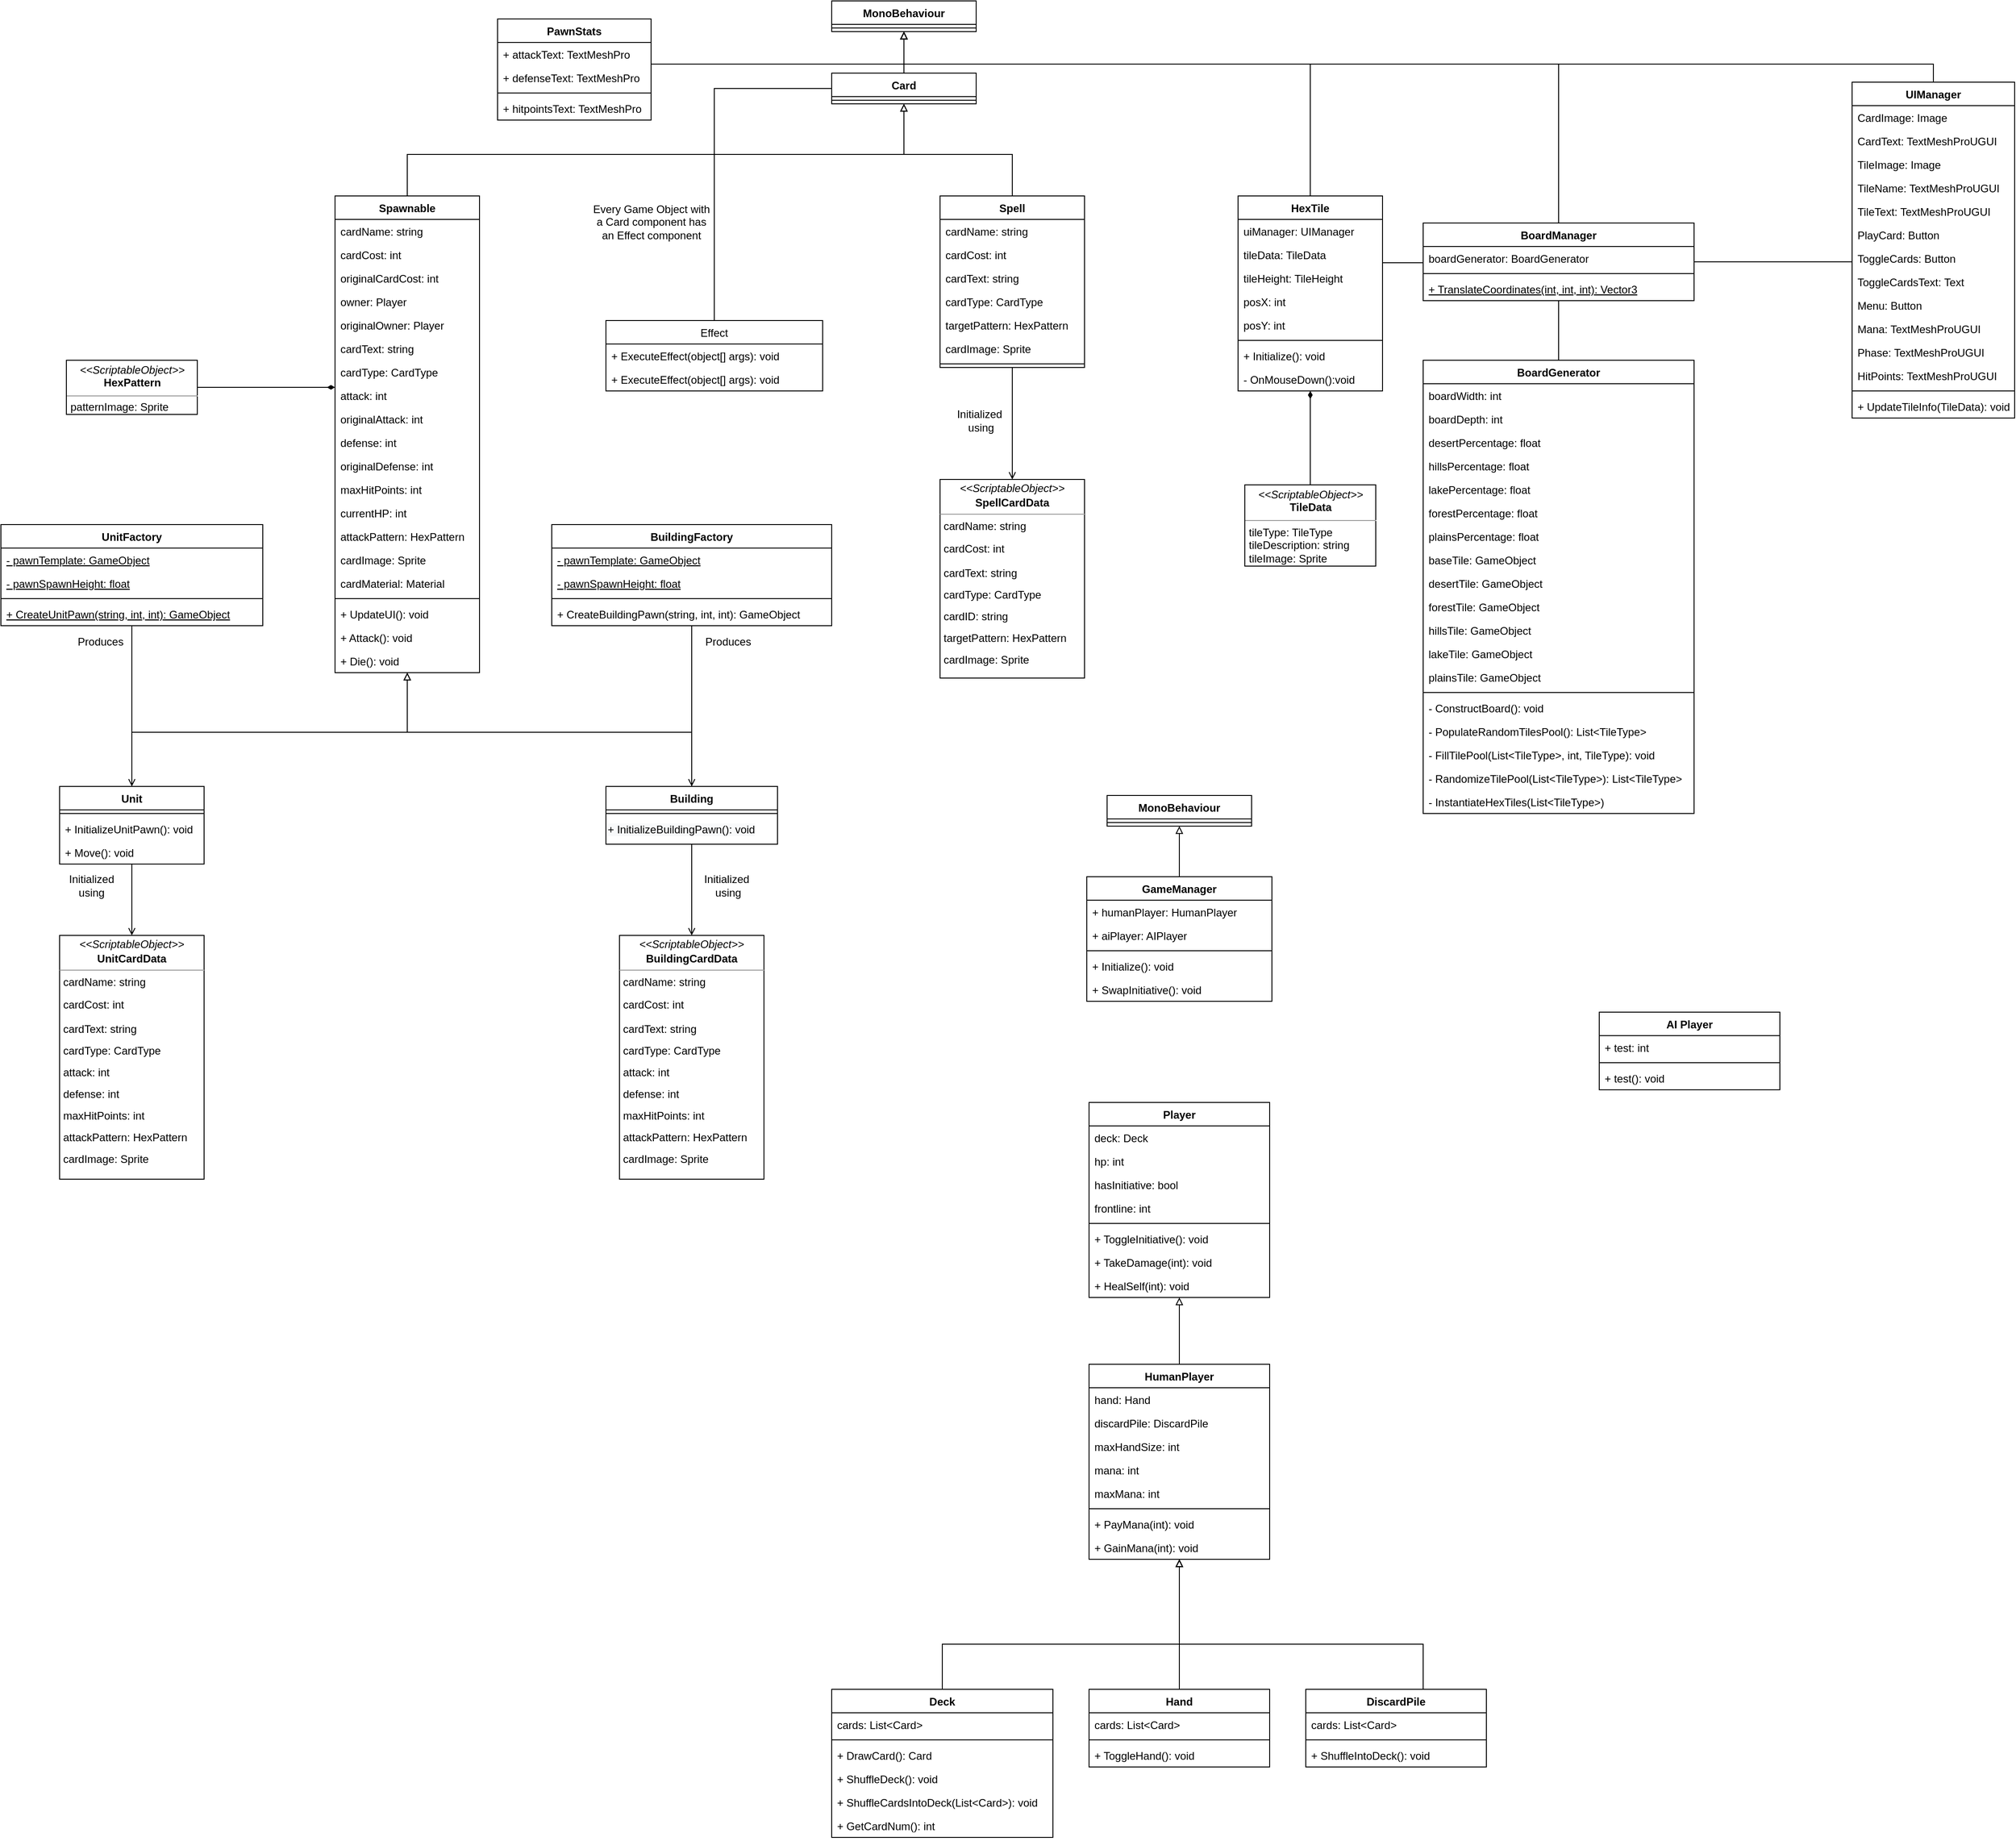 <mxfile version="15.8.7" type="device"><diagram id="3AKJu55y54cVShDLyPKL" name="Page-1"><mxGraphModel dx="2146" dy="1065" grid="1" gridSize="10" guides="1" tooltips="1" connect="1" arrows="1" fold="1" page="1" pageScale="1" pageWidth="850" pageHeight="1100" math="0" shadow="0"><root><mxCell id="0"/><mxCell id="1" parent="0"/><mxCell id="lXl3_JadxlW1nvIKtx6P-5" style="edgeStyle=orthogonalEdgeStyle;rounded=0;orthogonalLoop=1;jettySize=auto;html=1;exitX=0.5;exitY=0;exitDx=0;exitDy=0;endArrow=block;endFill=0;" parent="1" source="65-UV9kVaptSYTcex_rC-1" target="lXl3_JadxlW1nvIKtx6P-1" edge="1"><mxGeometry relative="1" as="geometry"/></mxCell><mxCell id="65-UV9kVaptSYTcex_rC-1" value="Card" style="swimlane;fontStyle=1;align=center;verticalAlign=top;childLayout=stackLayout;horizontal=1;startSize=26;horizontalStack=0;resizeParent=1;resizeParentMax=0;resizeLast=0;collapsible=1;marginBottom=0;" parent="1" vertex="1"><mxGeometry x="320" y="100" width="160" height="34" as="geometry"/></mxCell><mxCell id="65-UV9kVaptSYTcex_rC-3" value="" style="line;strokeWidth=1;fillColor=none;align=left;verticalAlign=middle;spacingTop=-1;spacingLeft=3;spacingRight=3;rotatable=0;labelPosition=right;points=[];portConstraint=eastwest;" parent="65-UV9kVaptSYTcex_rC-1" vertex="1"><mxGeometry y="26" width="160" height="8" as="geometry"/></mxCell><mxCell id="40j3gPkMPzPi-jCmEysZ-34" style="edgeStyle=orthogonalEdgeStyle;rounded=0;orthogonalLoop=1;jettySize=auto;html=1;endArrow=block;endFill=0;strokeColor=#000000;" parent="1" source="65-UV9kVaptSYTcex_rC-11" target="40j3gPkMPzPi-jCmEysZ-2" edge="1"><mxGeometry relative="1" as="geometry"><Array as="points"><mxPoint x="-455" y="830"/><mxPoint x="-150" y="830"/></Array></mxGeometry></mxCell><mxCell id="65-UV9kVaptSYTcex_rC-11" value="Unit" style="swimlane;fontStyle=1;align=center;verticalAlign=top;childLayout=stackLayout;horizontal=1;startSize=26;horizontalStack=0;resizeParent=1;resizeParentMax=0;resizeLast=0;collapsible=1;marginBottom=0;" parent="1" vertex="1"><mxGeometry x="-535" y="890" width="160" height="86" as="geometry"/></mxCell><mxCell id="65-UV9kVaptSYTcex_rC-14" value="" style="line;strokeWidth=1;fillColor=none;align=left;verticalAlign=middle;spacingTop=-1;spacingLeft=3;spacingRight=3;rotatable=0;labelPosition=right;points=[];portConstraint=eastwest;" parent="65-UV9kVaptSYTcex_rC-11" vertex="1"><mxGeometry y="26" width="160" height="8" as="geometry"/></mxCell><mxCell id="AzvG4b_HaGQ1Xm4fMCjx-29" value="+ InitializeUnitPawn(): void" style="text;strokeColor=none;fillColor=none;align=left;verticalAlign=top;spacingLeft=4;spacingRight=4;overflow=hidden;rotatable=0;points=[[0,0.5],[1,0.5]];portConstraint=eastwest;" parent="65-UV9kVaptSYTcex_rC-11" vertex="1"><mxGeometry y="34" width="160" height="26" as="geometry"/></mxCell><mxCell id="65-UV9kVaptSYTcex_rC-28" value="+ Move(): void" style="text;strokeColor=none;fillColor=none;align=left;verticalAlign=top;spacingLeft=4;spacingRight=4;overflow=hidden;rotatable=0;points=[[0,0.5],[1,0.5]];portConstraint=eastwest;" parent="65-UV9kVaptSYTcex_rC-11" vertex="1"><mxGeometry y="60" width="160" height="26" as="geometry"/></mxCell><mxCell id="40j3gPkMPzPi-jCmEysZ-44" style="edgeStyle=orthogonalEdgeStyle;rounded=0;orthogonalLoop=1;jettySize=auto;html=1;exitX=0.5;exitY=0;exitDx=0;exitDy=0;startArrow=none;startFill=0;endArrow=block;endFill=0;strokeColor=#000000;" parent="1" source="65-UV9kVaptSYTcex_rC-16" target="65-UV9kVaptSYTcex_rC-1" edge="1"><mxGeometry relative="1" as="geometry"><Array as="points"><mxPoint x="520" y="190"/><mxPoint x="400" y="190"/></Array></mxGeometry></mxCell><mxCell id="65-UV9kVaptSYTcex_rC-16" value="Spell" style="swimlane;fontStyle=1;align=center;verticalAlign=top;childLayout=stackLayout;horizontal=1;startSize=26;horizontalStack=0;resizeParent=1;resizeParentMax=0;resizeLast=0;collapsible=1;marginBottom=0;" parent="1" vertex="1"><mxGeometry x="440" y="236" width="160" height="190" as="geometry"/></mxCell><mxCell id="WvnKaViIe-6RbZyPlB8U-2" value="cardName: string&#10;" style="text;strokeColor=none;fillColor=none;align=left;verticalAlign=top;spacingLeft=4;spacingRight=4;overflow=hidden;rotatable=0;points=[[0,0.5],[1,0.5]];portConstraint=eastwest;" parent="65-UV9kVaptSYTcex_rC-16" vertex="1"><mxGeometry y="26" width="160" height="26" as="geometry"/></mxCell><mxCell id="f_i-eL3dNYTcgXJS7CoZ-27" value="cardCost: int&#10;" style="text;strokeColor=none;fillColor=none;align=left;verticalAlign=top;spacingLeft=4;spacingRight=4;overflow=hidden;rotatable=0;points=[[0,0.5],[1,0.5]];portConstraint=eastwest;" parent="65-UV9kVaptSYTcex_rC-16" vertex="1"><mxGeometry y="52" width="160" height="26" as="geometry"/></mxCell><mxCell id="f_i-eL3dNYTcgXJS7CoZ-28" value="cardText: string&#10;" style="text;strokeColor=none;fillColor=none;align=left;verticalAlign=top;spacingLeft=4;spacingRight=4;overflow=hidden;rotatable=0;points=[[0,0.5],[1,0.5]];portConstraint=eastwest;" parent="65-UV9kVaptSYTcex_rC-16" vertex="1"><mxGeometry y="78" width="160" height="26" as="geometry"/></mxCell><mxCell id="f_i-eL3dNYTcgXJS7CoZ-29" value="cardType: CardType&#10;" style="text;strokeColor=none;fillColor=none;align=left;verticalAlign=top;spacingLeft=4;spacingRight=4;overflow=hidden;rotatable=0;points=[[0,0.5],[1,0.5]];portConstraint=eastwest;" parent="65-UV9kVaptSYTcex_rC-16" vertex="1"><mxGeometry y="104" width="160" height="26" as="geometry"/></mxCell><mxCell id="f_i-eL3dNYTcgXJS7CoZ-31" value="targetPattern: HexPattern&#10;&#10;" style="text;strokeColor=none;fillColor=none;align=left;verticalAlign=top;spacingLeft=4;spacingRight=4;overflow=hidden;rotatable=0;points=[[0,0.5],[1,0.5]];portConstraint=eastwest;" parent="65-UV9kVaptSYTcex_rC-16" vertex="1"><mxGeometry y="130" width="160" height="26" as="geometry"/></mxCell><mxCell id="f_i-eL3dNYTcgXJS7CoZ-32" value="cardImage: Sprite&#10;&#10;" style="text;strokeColor=none;fillColor=none;align=left;verticalAlign=top;spacingLeft=4;spacingRight=4;overflow=hidden;rotatable=0;points=[[0,0.5],[1,0.5]];portConstraint=eastwest;" parent="65-UV9kVaptSYTcex_rC-16" vertex="1"><mxGeometry y="156" width="160" height="26" as="geometry"/></mxCell><mxCell id="65-UV9kVaptSYTcex_rC-19" value="" style="line;strokeWidth=1;fillColor=none;align=left;verticalAlign=middle;spacingTop=-1;spacingLeft=3;spacingRight=3;rotatable=0;labelPosition=right;points=[];portConstraint=eastwest;" parent="65-UV9kVaptSYTcex_rC-16" vertex="1"><mxGeometry y="182" width="160" height="8" as="geometry"/></mxCell><mxCell id="lXl3_JadxlW1nvIKtx6P-1" value="MonoBehaviour" style="swimlane;fontStyle=1;align=center;verticalAlign=top;childLayout=stackLayout;horizontal=1;startSize=26;horizontalStack=0;resizeParent=1;resizeParentMax=0;resizeLast=0;collapsible=1;marginBottom=0;" parent="1" vertex="1"><mxGeometry x="320" y="20" width="160" height="34" as="geometry"/></mxCell><mxCell id="lXl3_JadxlW1nvIKtx6P-3" value="" style="line;strokeWidth=1;fillColor=none;align=left;verticalAlign=middle;spacingTop=-1;spacingLeft=3;spacingRight=3;rotatable=0;labelPosition=right;points=[];portConstraint=eastwest;" parent="lXl3_JadxlW1nvIKtx6P-1" vertex="1"><mxGeometry y="26" width="160" height="8" as="geometry"/></mxCell><mxCell id="lXl3_JadxlW1nvIKtx6P-42" style="edgeStyle=orthogonalEdgeStyle;rounded=0;orthogonalLoop=1;jettySize=auto;html=1;exitX=0.5;exitY=0;exitDx=0;exitDy=0;endArrow=block;endFill=0;" parent="1" source="lXl3_JadxlW1nvIKtx6P-6" target="lXl3_JadxlW1nvIKtx6P-1" edge="1"><mxGeometry relative="1" as="geometry"><Array as="points"><mxPoint x="1125" y="90"/><mxPoint x="400" y="90"/></Array></mxGeometry></mxCell><mxCell id="lXl3_JadxlW1nvIKtx6P-6" value="BoardManager" style="swimlane;fontStyle=1;align=center;verticalAlign=top;childLayout=stackLayout;horizontal=1;startSize=26;horizontalStack=0;resizeParent=1;resizeParentMax=0;resizeLast=0;collapsible=1;marginBottom=0;" parent="1" vertex="1"><mxGeometry x="975" y="266" width="300" height="86" as="geometry"/></mxCell><mxCell id="lXl3_JadxlW1nvIKtx6P-54" value="boardGenerator: BoardGenerator" style="text;strokeColor=none;fillColor=none;align=left;verticalAlign=top;spacingLeft=4;spacingRight=4;overflow=hidden;rotatable=0;points=[[0,0.5],[1,0.5]];portConstraint=eastwest;" parent="lXl3_JadxlW1nvIKtx6P-6" vertex="1"><mxGeometry y="26" width="300" height="26" as="geometry"/></mxCell><mxCell id="lXl3_JadxlW1nvIKtx6P-12" value="" style="line;strokeWidth=1;fillColor=none;align=left;verticalAlign=middle;spacingTop=-1;spacingLeft=3;spacingRight=3;rotatable=0;labelPosition=right;points=[];portConstraint=eastwest;" parent="lXl3_JadxlW1nvIKtx6P-6" vertex="1"><mxGeometry y="52" width="300" height="8" as="geometry"/></mxCell><mxCell id="AzvG4b_HaGQ1Xm4fMCjx-25" value="+ TranslateCoordinates(int, int, int): Vector3" style="text;strokeColor=none;fillColor=none;align=left;verticalAlign=top;spacingLeft=4;spacingRight=4;overflow=hidden;rotatable=0;points=[[0,0.5],[1,0.5]];portConstraint=eastwest;fontStyle=4" parent="lXl3_JadxlW1nvIKtx6P-6" vertex="1"><mxGeometry y="60" width="300" height="26" as="geometry"/></mxCell><mxCell id="lXl3_JadxlW1nvIKtx6P-43" style="edgeStyle=orthogonalEdgeStyle;rounded=0;orthogonalLoop=1;jettySize=auto;html=1;exitX=0.5;exitY=0;exitDx=0;exitDy=0;endArrow=block;endFill=0;" parent="1" source="lXl3_JadxlW1nvIKtx6P-14" target="lXl3_JadxlW1nvIKtx6P-1" edge="1"><mxGeometry relative="1" as="geometry"><Array as="points"><mxPoint x="850" y="90"/><mxPoint x="400" y="90"/></Array></mxGeometry></mxCell><mxCell id="40j3gPkMPzPi-jCmEysZ-45" style="edgeStyle=orthogonalEdgeStyle;rounded=0;orthogonalLoop=1;jettySize=auto;html=1;startArrow=none;startFill=0;endArrow=none;endFill=0;strokeColor=#000000;" parent="1" source="lXl3_JadxlW1nvIKtx6P-14" target="lXl3_JadxlW1nvIKtx6P-6" edge="1"><mxGeometry relative="1" as="geometry"><Array as="points"><mxPoint x="940" y="310"/><mxPoint x="940" y="310"/></Array></mxGeometry></mxCell><mxCell id="lXl3_JadxlW1nvIKtx6P-14" value="HexTile" style="swimlane;fontStyle=1;align=center;verticalAlign=top;childLayout=stackLayout;horizontal=1;startSize=26;horizontalStack=0;resizeParent=1;resizeParentMax=0;resizeLast=0;collapsible=1;marginBottom=0;" parent="1" vertex="1"><mxGeometry x="770" y="236" width="160" height="216" as="geometry"/></mxCell><mxCell id="lXl3_JadxlW1nvIKtx6P-15" value="uiManager: UIManager" style="text;strokeColor=none;fillColor=none;align=left;verticalAlign=top;spacingLeft=4;spacingRight=4;overflow=hidden;rotatable=0;points=[[0,0.5],[1,0.5]];portConstraint=eastwest;" parent="lXl3_JadxlW1nvIKtx6P-14" vertex="1"><mxGeometry y="26" width="160" height="26" as="geometry"/></mxCell><mxCell id="lXl3_JadxlW1nvIKtx6P-16" value="tileData: TileData" style="text;strokeColor=none;fillColor=none;align=left;verticalAlign=top;spacingLeft=4;spacingRight=4;overflow=hidden;rotatable=0;points=[[0,0.5],[1,0.5]];portConstraint=eastwest;" parent="lXl3_JadxlW1nvIKtx6P-14" vertex="1"><mxGeometry y="52" width="160" height="26" as="geometry"/></mxCell><mxCell id="lXl3_JadxlW1nvIKtx6P-17" value="tileHeight: TileHeight" style="text;strokeColor=none;fillColor=none;align=left;verticalAlign=top;spacingLeft=4;spacingRight=4;overflow=hidden;rotatable=0;points=[[0,0.5],[1,0.5]];portConstraint=eastwest;" parent="lXl3_JadxlW1nvIKtx6P-14" vertex="1"><mxGeometry y="78" width="160" height="26" as="geometry"/></mxCell><mxCell id="lXl3_JadxlW1nvIKtx6P-18" value="posX: int" style="text;strokeColor=none;fillColor=none;align=left;verticalAlign=top;spacingLeft=4;spacingRight=4;overflow=hidden;rotatable=0;points=[[0,0.5],[1,0.5]];portConstraint=eastwest;" parent="lXl3_JadxlW1nvIKtx6P-14" vertex="1"><mxGeometry y="104" width="160" height="26" as="geometry"/></mxCell><mxCell id="lXl3_JadxlW1nvIKtx6P-38" value="posY: int" style="text;strokeColor=none;fillColor=none;align=left;verticalAlign=top;spacingLeft=4;spacingRight=4;overflow=hidden;rotatable=0;points=[[0,0.5],[1,0.5]];portConstraint=eastwest;" parent="lXl3_JadxlW1nvIKtx6P-14" vertex="1"><mxGeometry y="130" width="160" height="26" as="geometry"/></mxCell><mxCell id="lXl3_JadxlW1nvIKtx6P-20" value="" style="line;strokeWidth=1;fillColor=none;align=left;verticalAlign=middle;spacingTop=-1;spacingLeft=3;spacingRight=3;rotatable=0;labelPosition=right;points=[];portConstraint=eastwest;" parent="lXl3_JadxlW1nvIKtx6P-14" vertex="1"><mxGeometry y="156" width="160" height="8" as="geometry"/></mxCell><mxCell id="lXl3_JadxlW1nvIKtx6P-21" value="+ Initialize(): void" style="text;strokeColor=none;fillColor=none;align=left;verticalAlign=top;spacingLeft=4;spacingRight=4;overflow=hidden;rotatable=0;points=[[0,0.5],[1,0.5]];portConstraint=eastwest;" parent="lXl3_JadxlW1nvIKtx6P-14" vertex="1"><mxGeometry y="164" width="160" height="26" as="geometry"/></mxCell><mxCell id="lXl3_JadxlW1nvIKtx6P-39" value="- OnMouseDown():void" style="text;strokeColor=none;fillColor=none;align=left;verticalAlign=top;spacingLeft=4;spacingRight=4;overflow=hidden;rotatable=0;points=[[0,0.5],[1,0.5]];portConstraint=eastwest;" parent="lXl3_JadxlW1nvIKtx6P-14" vertex="1"><mxGeometry y="190" width="160" height="26" as="geometry"/></mxCell><mxCell id="lXl3_JadxlW1nvIKtx6P-63" style="edgeStyle=orthogonalEdgeStyle;rounded=0;orthogonalLoop=1;jettySize=auto;html=1;exitX=0.5;exitY=0;exitDx=0;exitDy=0;endArrow=block;endFill=0;" parent="1" source="lXl3_JadxlW1nvIKtx6P-22" target="lXl3_JadxlW1nvIKtx6P-1" edge="1"><mxGeometry relative="1" as="geometry"><Array as="points"><mxPoint x="1540" y="90"/><mxPoint x="400" y="90"/></Array></mxGeometry></mxCell><mxCell id="lXl3_JadxlW1nvIKtx6P-22" value="UIManager" style="swimlane;fontStyle=1;align=center;verticalAlign=top;childLayout=stackLayout;horizontal=1;startSize=26;horizontalStack=0;resizeParent=1;resizeParentMax=0;resizeLast=0;collapsible=1;marginBottom=0;" parent="1" vertex="1"><mxGeometry x="1450" y="110" width="180" height="372" as="geometry"/></mxCell><mxCell id="lXl3_JadxlW1nvIKtx6P-23" value="CardImage: Image " style="text;strokeColor=none;fillColor=none;align=left;verticalAlign=top;spacingLeft=4;spacingRight=4;overflow=hidden;rotatable=0;points=[[0,0.5],[1,0.5]];portConstraint=eastwest;" parent="lXl3_JadxlW1nvIKtx6P-22" vertex="1"><mxGeometry y="26" width="180" height="26" as="geometry"/></mxCell><mxCell id="lXl3_JadxlW1nvIKtx6P-24" value="CardText: TextMeshProUGUI" style="text;strokeColor=none;fillColor=none;align=left;verticalAlign=top;spacingLeft=4;spacingRight=4;overflow=hidden;rotatable=0;points=[[0,0.5],[1,0.5]];portConstraint=eastwest;" parent="lXl3_JadxlW1nvIKtx6P-22" vertex="1"><mxGeometry y="52" width="180" height="26" as="geometry"/></mxCell><mxCell id="lXl3_JadxlW1nvIKtx6P-25" value="TileImage: Image" style="text;strokeColor=none;fillColor=none;align=left;verticalAlign=top;spacingLeft=4;spacingRight=4;overflow=hidden;rotatable=0;points=[[0,0.5],[1,0.5]];portConstraint=eastwest;" parent="lXl3_JadxlW1nvIKtx6P-22" vertex="1"><mxGeometry y="78" width="180" height="26" as="geometry"/></mxCell><mxCell id="lXl3_JadxlW1nvIKtx6P-26" value="TileName: TextMeshProUGUI" style="text;strokeColor=none;fillColor=none;align=left;verticalAlign=top;spacingLeft=4;spacingRight=4;overflow=hidden;rotatable=0;points=[[0,0.5],[1,0.5]];portConstraint=eastwest;" parent="lXl3_JadxlW1nvIKtx6P-22" vertex="1"><mxGeometry y="104" width="180" height="26" as="geometry"/></mxCell><mxCell id="lXl3_JadxlW1nvIKtx6P-27" value="TileText: TextMeshProUGUI" style="text;strokeColor=none;fillColor=none;align=left;verticalAlign=top;spacingLeft=4;spacingRight=4;overflow=hidden;rotatable=0;points=[[0,0.5],[1,0.5]];portConstraint=eastwest;" parent="lXl3_JadxlW1nvIKtx6P-22" vertex="1"><mxGeometry y="130" width="180" height="26" as="geometry"/></mxCell><mxCell id="lXl3_JadxlW1nvIKtx6P-30" value="PlayCard: Button" style="text;strokeColor=none;fillColor=none;align=left;verticalAlign=top;spacingLeft=4;spacingRight=4;overflow=hidden;rotatable=0;points=[[0,0.5],[1,0.5]];portConstraint=eastwest;" parent="lXl3_JadxlW1nvIKtx6P-22" vertex="1"><mxGeometry y="156" width="180" height="26" as="geometry"/></mxCell><mxCell id="lXl3_JadxlW1nvIKtx6P-31" value="ToggleCards: Button" style="text;strokeColor=none;fillColor=none;align=left;verticalAlign=top;spacingLeft=4;spacingRight=4;overflow=hidden;rotatable=0;points=[[0,0.5],[1,0.5]];portConstraint=eastwest;" parent="lXl3_JadxlW1nvIKtx6P-22" vertex="1"><mxGeometry y="182" width="180" height="26" as="geometry"/></mxCell><mxCell id="lXl3_JadxlW1nvIKtx6P-32" value="ToggleCardsText: Text" style="text;strokeColor=none;fillColor=none;align=left;verticalAlign=top;spacingLeft=4;spacingRight=4;overflow=hidden;rotatable=0;points=[[0,0.5],[1,0.5]];portConstraint=eastwest;" parent="lXl3_JadxlW1nvIKtx6P-22" vertex="1"><mxGeometry y="208" width="180" height="26" as="geometry"/></mxCell><mxCell id="lXl3_JadxlW1nvIKtx6P-33" value="Menu: Button" style="text;strokeColor=none;fillColor=none;align=left;verticalAlign=top;spacingLeft=4;spacingRight=4;overflow=hidden;rotatable=0;points=[[0,0.5],[1,0.5]];portConstraint=eastwest;" parent="lXl3_JadxlW1nvIKtx6P-22" vertex="1"><mxGeometry y="234" width="180" height="26" as="geometry"/></mxCell><mxCell id="lXl3_JadxlW1nvIKtx6P-34" value="Mana: TextMeshProUGUI" style="text;strokeColor=none;fillColor=none;align=left;verticalAlign=top;spacingLeft=4;spacingRight=4;overflow=hidden;rotatable=0;points=[[0,0.5],[1,0.5]];portConstraint=eastwest;" parent="lXl3_JadxlW1nvIKtx6P-22" vertex="1"><mxGeometry y="260" width="180" height="26" as="geometry"/></mxCell><mxCell id="lXl3_JadxlW1nvIKtx6P-35" value="Phase: TextMeshProUGUI" style="text;strokeColor=none;fillColor=none;align=left;verticalAlign=top;spacingLeft=4;spacingRight=4;overflow=hidden;rotatable=0;points=[[0,0.5],[1,0.5]];portConstraint=eastwest;" parent="lXl3_JadxlW1nvIKtx6P-22" vertex="1"><mxGeometry y="286" width="180" height="26" as="geometry"/></mxCell><mxCell id="lXl3_JadxlW1nvIKtx6P-36" value="HitPoints: TextMeshProUGUI" style="text;strokeColor=none;fillColor=none;align=left;verticalAlign=top;spacingLeft=4;spacingRight=4;overflow=hidden;rotatable=0;points=[[0,0.5],[1,0.5]];portConstraint=eastwest;" parent="lXl3_JadxlW1nvIKtx6P-22" vertex="1"><mxGeometry y="312" width="180" height="26" as="geometry"/></mxCell><mxCell id="lXl3_JadxlW1nvIKtx6P-28" value="" style="line;strokeWidth=1;fillColor=none;align=left;verticalAlign=middle;spacingTop=-1;spacingLeft=3;spacingRight=3;rotatable=0;labelPosition=right;points=[];portConstraint=eastwest;" parent="lXl3_JadxlW1nvIKtx6P-22" vertex="1"><mxGeometry y="338" width="180" height="8" as="geometry"/></mxCell><mxCell id="lXl3_JadxlW1nvIKtx6P-29" value="+ UpdateTileInfo(TileData): void" style="text;strokeColor=none;fillColor=none;align=left;verticalAlign=top;spacingLeft=4;spacingRight=4;overflow=hidden;rotatable=0;points=[[0,0.5],[1,0.5]];portConstraint=eastwest;" parent="lXl3_JadxlW1nvIKtx6P-22" vertex="1"><mxGeometry y="346" width="180" height="26" as="geometry"/></mxCell><mxCell id="lXl3_JadxlW1nvIKtx6P-61" style="edgeStyle=orthogonalEdgeStyle;rounded=0;orthogonalLoop=1;jettySize=auto;html=1;endArrow=none;endFill=0;" parent="1" source="lXl3_JadxlW1nvIKtx6P-6" target="lXl3_JadxlW1nvIKtx6P-22" edge="1"><mxGeometry relative="1" as="geometry"><Array as="points"><mxPoint x="1410" y="309"/><mxPoint x="1410" y="309"/></Array><mxPoint x="1275" y="149" as="sourcePoint"/></mxGeometry></mxCell><mxCell id="ALWTse6t99haUefn0MZ0-14" style="edgeStyle=orthogonalEdgeStyle;rounded=0;orthogonalLoop=1;jettySize=auto;html=1;endArrow=diamondThin;endFill=1;" parent="1" source="ALWTse6t99haUefn0MZ0-11" target="lXl3_JadxlW1nvIKtx6P-14" edge="1"><mxGeometry relative="1" as="geometry"/></mxCell><mxCell id="ALWTse6t99haUefn0MZ0-11" value="&lt;p style=&quot;margin: 0px ; margin-top: 4px ; text-align: center&quot;&gt;&lt;i&gt;&amp;lt;&amp;lt;ScriptableObject&amp;gt;&amp;gt;&lt;/i&gt;&lt;br&gt;&lt;b&gt;TileData&lt;/b&gt;&lt;/p&gt;&lt;hr size=&quot;1&quot;&gt;&lt;p style=&quot;margin: 0px ; margin-left: 4px&quot;&gt;tileType: TileType&lt;/p&gt;&lt;p style=&quot;margin: 0px ; margin-left: 4px&quot;&gt;tileDescription: string&lt;/p&gt;&lt;p style=&quot;margin: 0px ; margin-left: 4px&quot;&gt;tileImage: Sprite&lt;/p&gt;" style="verticalAlign=top;align=left;overflow=fill;fontSize=12;fontFamily=Helvetica;html=1;" parent="1" vertex="1"><mxGeometry x="777.5" y="556" width="145" height="90" as="geometry"/></mxCell><mxCell id="40j3gPkMPzPi-jCmEysZ-39" style="edgeStyle=orthogonalEdgeStyle;rounded=0;orthogonalLoop=1;jettySize=auto;html=1;endArrow=none;endFill=0;strokeColor=#000000;startArrow=open;startFill=0;" parent="1" source="ALWTse6t99haUefn0MZ0-15" target="65-UV9kVaptSYTcex_rC-11" edge="1"><mxGeometry relative="1" as="geometry"/></mxCell><mxCell id="ALWTse6t99haUefn0MZ0-15" value="&lt;p style=&quot;margin: 4px 0px 0px ; text-align: center ; line-height: 1&quot;&gt;&lt;i&gt;&amp;lt;&amp;lt;ScriptableObject&amp;gt;&amp;gt;&lt;/i&gt;&lt;/p&gt;&lt;p style=&quot;margin: 4px 0px 0px ; text-align: center ; line-height: 1&quot;&gt;&lt;b&gt;UnitCardData&lt;/b&gt;&lt;/p&gt;&lt;hr size=&quot;1&quot;&gt;&lt;p style=&quot;margin: 0px ; margin-left: 4px&quot;&gt;cardName: string&lt;/p&gt;&lt;p style=&quot;margin: 0px 0px 0px 4px ; line-height: 1&quot;&gt;&lt;br&gt;&lt;/p&gt;&lt;p style=&quot;margin: 0px 0px 0px 4px ; line-height: 1&quot;&gt;cardCost: int&lt;/p&gt;&lt;p style=&quot;margin: 0px ; margin-left: 4px&quot;&gt;&lt;br&gt;&lt;/p&gt;&lt;p style=&quot;margin: 0px 0px 0px 4px ; line-height: 1&quot;&gt;cardText: string&lt;/p&gt;&lt;p style=&quot;margin: 0px 0px 0px 4px ; line-height: 1&quot;&gt;&lt;br&gt;&lt;/p&gt;&lt;p style=&quot;margin: 0px 0px 0px 4px ; line-height: 1&quot;&gt;cardType: CardType&lt;/p&gt;&lt;p style=&quot;margin: 0px 0px 0px 4px ; line-height: 1&quot;&gt;&lt;br&gt;&lt;/p&gt;&lt;p style=&quot;margin: 0px 0px 0px 4px ; line-height: 1&quot;&gt;attack: int&lt;/p&gt;&lt;p style=&quot;margin: 0px 0px 0px 4px ; line-height: 1&quot;&gt;&lt;br&gt;&lt;/p&gt;&lt;p style=&quot;margin: 0px 0px 0px 4px ; line-height: 1&quot;&gt;defense: int&lt;/p&gt;&lt;p style=&quot;margin: 0px 0px 0px 4px ; line-height: 1&quot;&gt;&lt;br&gt;&lt;/p&gt;&lt;p style=&quot;margin: 0px 0px 0px 4px ; line-height: 1&quot;&gt;maxHitPoints: int&lt;/p&gt;&lt;p style=&quot;margin: 0px 0px 0px 4px ; line-height: 1&quot;&gt;&lt;br&gt;&lt;/p&gt;&lt;p style=&quot;margin: 0px 0px 0px 4px ; line-height: 1&quot;&gt;attackPattern: HexPattern&lt;/p&gt;&lt;p style=&quot;margin: 0px 0px 0px 4px ; line-height: 1&quot;&gt;&lt;br&gt;&lt;/p&gt;&lt;p style=&quot;margin: 0px 0px 0px 4px ; line-height: 1&quot;&gt;cardImage: Sprite&lt;/p&gt;" style="verticalAlign=top;align=left;overflow=fill;fontSize=12;fontFamily=Helvetica;html=1;" parent="1" vertex="1"><mxGeometry x="-535" y="1055" width="160" height="270" as="geometry"/></mxCell><mxCell id="40j3gPkMPzPi-jCmEysZ-41" style="edgeStyle=orthogonalEdgeStyle;rounded=0;orthogonalLoop=1;jettySize=auto;html=1;startArrow=none;startFill=0;endArrow=diamondThin;endFill=1;strokeColor=#000000;" parent="1" source="HqC9-G4dA1MPKaulb1qH-2" target="40j3gPkMPzPi-jCmEysZ-2" edge="1"><mxGeometry relative="1" as="geometry"><Array as="points"><mxPoint x="-270" y="448"/><mxPoint x="-270" y="448"/></Array></mxGeometry></mxCell><mxCell id="HqC9-G4dA1MPKaulb1qH-2" value="&lt;p style=&quot;margin: 0px ; margin-top: 4px ; text-align: center&quot;&gt;&lt;i&gt;&amp;lt;&amp;lt;ScriptableObject&amp;gt;&amp;gt;&lt;/i&gt;&lt;br&gt;&lt;b&gt;HexPattern&lt;/b&gt;&lt;/p&gt;&lt;hr size=&quot;1&quot;&gt;&lt;p style=&quot;margin: 0px 0px 0px 4px ; line-height: 1&quot;&gt;patternImage: Sprite&lt;/p&gt;&lt;p style=&quot;margin: 0px 0px 0px 4px ; line-height: 1&quot;&gt;&lt;br&gt;&lt;/p&gt;&lt;p style=&quot;margin: 0px 0px 0px 4px ; line-height: 1&quot;&gt;&lt;br&gt;&lt;/p&gt;" style="verticalAlign=top;align=left;overflow=fill;fontSize=12;fontFamily=Helvetica;html=1;" parent="1" vertex="1"><mxGeometry x="-527.5" y="418" width="145" height="60" as="geometry"/></mxCell><mxCell id="40j3gPkMPzPi-jCmEysZ-38" style="edgeStyle=orthogonalEdgeStyle;rounded=0;orthogonalLoop=1;jettySize=auto;html=1;endArrow=none;endFill=0;strokeColor=#000000;startArrow=open;startFill=0;" parent="1" source="HqC9-G4dA1MPKaulb1qH-5" target="f_i-eL3dNYTcgXJS7CoZ-10" edge="1"><mxGeometry relative="1" as="geometry"/></mxCell><mxCell id="HqC9-G4dA1MPKaulb1qH-5" value="&lt;p style=&quot;margin: 4px 0px 0px ; text-align: center ; line-height: 1&quot;&gt;&lt;i&gt;&amp;lt;&amp;lt;ScriptableObject&amp;gt;&amp;gt;&lt;/i&gt;&lt;/p&gt;&lt;p style=&quot;margin: 4px 0px 0px ; text-align: center ; line-height: 1&quot;&gt;&lt;b&gt;BuildingCardData&lt;/b&gt;&lt;/p&gt;&lt;hr size=&quot;1&quot;&gt;&lt;p style=&quot;margin: 0px ; margin-left: 4px&quot;&gt;cardName: string&lt;/p&gt;&lt;p style=&quot;margin: 0px 0px 0px 4px ; line-height: 1&quot;&gt;&lt;br&gt;&lt;/p&gt;&lt;p style=&quot;margin: 0px 0px 0px 4px ; line-height: 1&quot;&gt;cardCost: int&lt;/p&gt;&lt;p style=&quot;margin: 0px ; margin-left: 4px&quot;&gt;&lt;br&gt;&lt;/p&gt;&lt;p style=&quot;margin: 0px 0px 0px 4px ; line-height: 1&quot;&gt;cardText: string&lt;/p&gt;&lt;p style=&quot;margin: 0px 0px 0px 4px ; line-height: 1&quot;&gt;&lt;br&gt;&lt;/p&gt;&lt;p style=&quot;margin: 0px 0px 0px 4px ; line-height: 1&quot;&gt;cardType: CardType&lt;/p&gt;&lt;p style=&quot;margin: 0px 0px 0px 4px ; line-height: 1&quot;&gt;&lt;br&gt;&lt;/p&gt;&lt;p style=&quot;margin: 0px 0px 0px 4px ; line-height: 1&quot;&gt;attack: int&lt;/p&gt;&lt;p style=&quot;margin: 0px 0px 0px 4px ; line-height: 1&quot;&gt;&lt;br&gt;&lt;/p&gt;&lt;p style=&quot;margin: 0px 0px 0px 4px ; line-height: 1&quot;&gt;defense: int&lt;/p&gt;&lt;p style=&quot;margin: 0px 0px 0px 4px ; line-height: 1&quot;&gt;&lt;br&gt;&lt;/p&gt;&lt;p style=&quot;margin: 0px 0px 0px 4px ; line-height: 1&quot;&gt;maxHitPoints: int&lt;/p&gt;&lt;p style=&quot;margin: 0px 0px 0px 4px ; line-height: 1&quot;&gt;&lt;br&gt;&lt;/p&gt;&lt;p style=&quot;margin: 0px 0px 0px 4px ; line-height: 1&quot;&gt;attackPattern: HexPattern&lt;/p&gt;&lt;p style=&quot;margin: 0px 0px 0px 4px ; line-height: 1&quot;&gt;&lt;br&gt;&lt;/p&gt;&lt;p style=&quot;margin: 0px 0px 0px 4px ; line-height: 1&quot;&gt;cardImage: Sprite&lt;br&gt;&lt;/p&gt;&lt;p style=&quot;margin: 0px 0px 0px 4px ; line-height: 1&quot;&gt;&lt;br&gt;&lt;/p&gt;&lt;p style=&quot;margin: 0px 0px 0px 4px ; line-height: 1&quot;&gt;&lt;br&gt;&lt;/p&gt;&lt;p style=&quot;margin: 0px ; margin-left: 4px&quot;&gt;&lt;br&gt;&lt;/p&gt;" style="verticalAlign=top;align=left;overflow=fill;fontSize=12;fontFamily=Helvetica;html=1;" parent="1" vertex="1"><mxGeometry x="85" y="1055" width="160" height="270" as="geometry"/></mxCell><mxCell id="40j3gPkMPzPi-jCmEysZ-42" style="edgeStyle=orthogonalEdgeStyle;rounded=0;orthogonalLoop=1;jettySize=auto;html=1;startArrow=open;startFill=0;endArrow=none;endFill=0;strokeColor=#000000;" parent="1" source="HqC9-G4dA1MPKaulb1qH-7" target="65-UV9kVaptSYTcex_rC-16" edge="1"><mxGeometry relative="1" as="geometry"/></mxCell><mxCell id="HqC9-G4dA1MPKaulb1qH-7" value="&lt;p style=&quot;margin: 4px 0px 0px ; text-align: center ; line-height: 1&quot;&gt;&lt;i&gt;&amp;lt;&amp;lt;ScriptableObject&amp;gt;&amp;gt;&lt;/i&gt;&lt;/p&gt;&lt;p style=&quot;margin: 4px 0px 0px ; text-align: center ; line-height: 1&quot;&gt;&lt;b&gt;SpellCardData&lt;/b&gt;&lt;/p&gt;&lt;hr size=&quot;1&quot;&gt;&lt;p style=&quot;margin: 0px ; margin-left: 4px&quot;&gt;cardName: string&lt;/p&gt;&lt;p style=&quot;margin: 0px 0px 0px 4px ; line-height: 1&quot;&gt;&lt;br&gt;&lt;/p&gt;&lt;p style=&quot;margin: 0px 0px 0px 4px ; line-height: 1&quot;&gt;cardCost: int&lt;/p&gt;&lt;p style=&quot;margin: 0px ; margin-left: 4px&quot;&gt;&lt;br&gt;&lt;/p&gt;&lt;p style=&quot;margin: 0px 0px 0px 4px ; line-height: 1&quot;&gt;cardText: string&lt;/p&gt;&lt;p style=&quot;margin: 0px 0px 0px 4px ; line-height: 1&quot;&gt;&lt;br&gt;&lt;/p&gt;&lt;p style=&quot;margin: 0px 0px 0px 4px ; line-height: 1&quot;&gt;cardType: CardType&lt;/p&gt;&lt;p style=&quot;margin: 0px 0px 0px 4px ; line-height: 1&quot;&gt;&lt;br&gt;&lt;/p&gt;&lt;p style=&quot;margin: 0px 0px 0px 4px ; line-height: 1&quot;&gt;cardID: string&lt;/p&gt;&lt;p style=&quot;margin: 0px 0px 0px 4px ; line-height: 1&quot;&gt;&lt;br&gt;&lt;/p&gt;&lt;p style=&quot;margin: 0px 0px 0px 4px ; line-height: 1&quot;&gt;&lt;span&gt;targetPattern: HexPattern&lt;/span&gt;&lt;br&gt;&lt;/p&gt;&lt;p style=&quot;margin: 0px 0px 0px 4px ; line-height: 1&quot;&gt;&lt;span&gt;&lt;br&gt;&lt;/span&gt;&lt;/p&gt;&lt;p style=&quot;margin: 0px 0px 0px 4px ; line-height: 1&quot;&gt;&lt;span&gt;cardImage: Sprite&lt;/span&gt;&lt;/p&gt;&lt;p style=&quot;margin: 0px 0px 0px 4px ; line-height: 1&quot;&gt;&lt;br&gt;&lt;/p&gt;&lt;p style=&quot;margin: 0px 0px 0px 4px ; line-height: 1&quot;&gt;&lt;br&gt;&lt;/p&gt;&lt;p style=&quot;margin: 0px ; margin-left: 4px&quot;&gt;&lt;br&gt;&lt;/p&gt;" style="verticalAlign=top;align=left;overflow=fill;fontSize=12;fontFamily=Helvetica;html=1;" parent="1" vertex="1"><mxGeometry x="440" y="550" width="160" height="220" as="geometry"/></mxCell><mxCell id="40j3gPkMPzPi-jCmEysZ-35" style="edgeStyle=orthogonalEdgeStyle;rounded=0;orthogonalLoop=1;jettySize=auto;html=1;endArrow=block;endFill=0;strokeColor=#000000;" parent="1" source="f_i-eL3dNYTcgXJS7CoZ-10" target="40j3gPkMPzPi-jCmEysZ-2" edge="1"><mxGeometry relative="1" as="geometry"><Array as="points"><mxPoint x="165" y="830"/><mxPoint x="-150" y="830"/></Array></mxGeometry></mxCell><mxCell id="f_i-eL3dNYTcgXJS7CoZ-10" value="Building" style="swimlane;fontStyle=1;align=center;verticalAlign=top;childLayout=stackLayout;horizontal=1;startSize=26;horizontalStack=0;resizeParent=1;resizeParentMax=0;resizeLast=0;collapsible=1;marginBottom=0;" parent="1" vertex="1"><mxGeometry x="70" y="890" width="190" height="64" as="geometry"/></mxCell><mxCell id="f_i-eL3dNYTcgXJS7CoZ-22" value="" style="line;strokeWidth=1;fillColor=none;align=left;verticalAlign=middle;spacingTop=-1;spacingLeft=3;spacingRight=3;rotatable=0;labelPosition=right;points=[];portConstraint=eastwest;" parent="f_i-eL3dNYTcgXJS7CoZ-10" vertex="1"><mxGeometry y="26" width="190" height="8" as="geometry"/></mxCell><mxCell id="AzvG4b_HaGQ1Xm4fMCjx-30" value="&lt;span style=&quot;color: rgb(0 , 0 , 0) ; font-family: &amp;#34;helvetica&amp;#34; ; font-size: 12px ; font-style: normal ; font-weight: 400 ; letter-spacing: normal ; text-align: left ; text-indent: 0px ; text-transform: none ; word-spacing: 0px ; background-color: rgb(248 , 249 , 250) ; display: inline ; float: none&quot;&gt;+ InitializeBuildingPawn(): void&lt;/span&gt;" style="text;whiteSpace=wrap;html=1;" parent="f_i-eL3dNYTcgXJS7CoZ-10" vertex="1"><mxGeometry y="34" width="190" height="30" as="geometry"/></mxCell><mxCell id="f_i-eL3dNYTcgXJS7CoZ-36" value="Initialized &lt;br&gt;using" style="text;html=1;align=center;verticalAlign=middle;resizable=0;points=[];autosize=1;strokeColor=none;fillColor=none;" parent="1" vertex="1"><mxGeometry x="-535" y="985" width="70" height="30" as="geometry"/></mxCell><mxCell id="f_i-eL3dNYTcgXJS7CoZ-37" value="Initialized&amp;nbsp;&lt;br&gt;using" style="text;html=1;align=center;verticalAlign=middle;resizable=0;points=[];autosize=1;strokeColor=none;fillColor=none;" parent="1" vertex="1"><mxGeometry x="170" y="985" width="70" height="30" as="geometry"/></mxCell><mxCell id="f_i-eL3dNYTcgXJS7CoZ-38" value="Initialized&amp;nbsp;&lt;br&gt;using" style="text;html=1;align=center;verticalAlign=middle;resizable=0;points=[];autosize=1;strokeColor=none;fillColor=none;" parent="1" vertex="1"><mxGeometry x="450" y="470" width="70" height="30" as="geometry"/></mxCell><mxCell id="f8rEzTXTY64tT9b2XIdp-1" value="Every Game Object with &lt;br&gt;a Card component has &lt;br&gt;an Effect component" style="text;html=1;align=center;verticalAlign=middle;resizable=0;points=[];autosize=1;strokeColor=none;fillColor=none;" parent="1" vertex="1"><mxGeometry x="50" y="240" width="140" height="50" as="geometry"/></mxCell><mxCell id="40j3gPkMPzPi-jCmEysZ-43" style="edgeStyle=orthogonalEdgeStyle;rounded=0;orthogonalLoop=1;jettySize=auto;html=1;startArrow=none;startFill=0;endArrow=none;endFill=0;strokeColor=#000000;" parent="1" source="f8rEzTXTY64tT9b2XIdp-20" target="65-UV9kVaptSYTcex_rC-1" edge="1"><mxGeometry relative="1" as="geometry"><Array as="points"><mxPoint x="190" y="117"/></Array></mxGeometry></mxCell><mxCell id="f8rEzTXTY64tT9b2XIdp-20" value="Effect" style="swimlane;fontStyle=0;childLayout=stackLayout;horizontal=1;startSize=26;fillColor=none;horizontalStack=0;resizeParent=1;resizeParentMax=0;resizeLast=0;collapsible=1;marginBottom=0;" parent="1" vertex="1"><mxGeometry x="70" y="374" width="240" height="78" as="geometry"/></mxCell><mxCell id="AzvG4b_HaGQ1Xm4fMCjx-28" value="+ ExecuteEffect(object[] args): void" style="text;strokeColor=none;fillColor=none;align=left;verticalAlign=top;spacingLeft=4;spacingRight=4;overflow=hidden;rotatable=0;points=[[0,0.5],[1,0.5]];portConstraint=eastwest;" parent="f8rEzTXTY64tT9b2XIdp-20" vertex="1"><mxGeometry y="26" width="240" height="26" as="geometry"/></mxCell><mxCell id="f8rEzTXTY64tT9b2XIdp-21" value="+ ExecuteEffect(object[] args): void" style="text;strokeColor=none;fillColor=none;align=left;verticalAlign=top;spacingLeft=4;spacingRight=4;overflow=hidden;rotatable=0;points=[[0,0.5],[1,0.5]];portConstraint=eastwest;" parent="f8rEzTXTY64tT9b2XIdp-20" vertex="1"><mxGeometry y="52" width="240" height="26" as="geometry"/></mxCell><mxCell id="40j3gPkMPzPi-jCmEysZ-36" style="edgeStyle=orthogonalEdgeStyle;rounded=0;orthogonalLoop=1;jettySize=auto;html=1;endArrow=open;endFill=0;strokeColor=#000000;startArrow=none;startFill=0;" parent="1" source="f8rEzTXTY64tT9b2XIdp-35" target="65-UV9kVaptSYTcex_rC-11" edge="1"><mxGeometry relative="1" as="geometry"/></mxCell><mxCell id="f8rEzTXTY64tT9b2XIdp-35" value="UnitFactory" style="swimlane;fontStyle=1;align=center;verticalAlign=top;childLayout=stackLayout;horizontal=1;startSize=26;horizontalStack=0;resizeParent=1;resizeParentMax=0;resizeLast=0;collapsible=1;marginBottom=0;" parent="1" vertex="1"><mxGeometry x="-600" y="600" width="290" height="112" as="geometry"/></mxCell><mxCell id="AzvG4b_HaGQ1Xm4fMCjx-26" value="- pawnTemplate: GameObject" style="text;strokeColor=none;fillColor=none;align=left;verticalAlign=top;spacingLeft=4;spacingRight=4;overflow=hidden;rotatable=0;points=[[0,0.5],[1,0.5]];portConstraint=eastwest;fontStyle=4" parent="f8rEzTXTY64tT9b2XIdp-35" vertex="1"><mxGeometry y="26" width="290" height="26" as="geometry"/></mxCell><mxCell id="AzvG4b_HaGQ1Xm4fMCjx-27" value="- pawnSpawnHeight: float" style="text;strokeColor=none;fillColor=none;align=left;verticalAlign=top;spacingLeft=4;spacingRight=4;overflow=hidden;rotatable=0;points=[[0,0.5],[1,0.5]];portConstraint=eastwest;fontStyle=4" parent="f8rEzTXTY64tT9b2XIdp-35" vertex="1"><mxGeometry y="52" width="290" height="26" as="geometry"/></mxCell><mxCell id="f8rEzTXTY64tT9b2XIdp-37" value="" style="line;strokeWidth=1;fillColor=none;align=left;verticalAlign=middle;spacingTop=-1;spacingLeft=3;spacingRight=3;rotatable=0;labelPosition=right;points=[];portConstraint=eastwest;" parent="f8rEzTXTY64tT9b2XIdp-35" vertex="1"><mxGeometry y="78" width="290" height="8" as="geometry"/></mxCell><mxCell id="f8rEzTXTY64tT9b2XIdp-38" value="+ CreateUnitPawn(string, int, int): GameObject" style="text;strokeColor=none;fillColor=none;align=left;verticalAlign=top;spacingLeft=4;spacingRight=4;overflow=hidden;rotatable=0;points=[[0,0.5],[1,0.5]];portConstraint=eastwest;fontStyle=4" parent="f8rEzTXTY64tT9b2XIdp-35" vertex="1"><mxGeometry y="86" width="290" height="26" as="geometry"/></mxCell><mxCell id="40j3gPkMPzPi-jCmEysZ-46" style="edgeStyle=orthogonalEdgeStyle;rounded=0;orthogonalLoop=1;jettySize=auto;html=1;startArrow=none;startFill=0;endArrow=block;endFill=0;strokeColor=#000000;" parent="1" source="f8rEzTXTY64tT9b2XIdp-42" target="lXl3_JadxlW1nvIKtx6P-1" edge="1"><mxGeometry relative="1" as="geometry"><Array as="points"><mxPoint x="400" y="90"/></Array></mxGeometry></mxCell><mxCell id="f8rEzTXTY64tT9b2XIdp-42" value="PawnStats" style="swimlane;fontStyle=1;align=center;verticalAlign=top;childLayout=stackLayout;horizontal=1;startSize=26;horizontalStack=0;resizeParent=1;resizeParentMax=0;resizeLast=0;collapsible=1;marginBottom=0;" parent="1" vertex="1"><mxGeometry x="-50" y="40" width="170" height="112" as="geometry"/></mxCell><mxCell id="f8rEzTXTY64tT9b2XIdp-44" value="+ attackText: TextMeshPro" style="text;strokeColor=none;fillColor=none;align=left;verticalAlign=top;spacingLeft=4;spacingRight=4;overflow=hidden;rotatable=0;points=[[0,0.5],[1,0.5]];portConstraint=eastwest;" parent="f8rEzTXTY64tT9b2XIdp-42" vertex="1"><mxGeometry y="26" width="170" height="26" as="geometry"/></mxCell><mxCell id="f8rEzTXTY64tT9b2XIdp-48" value="+ defenseText: TextMeshPro" style="text;strokeColor=none;fillColor=none;align=left;verticalAlign=top;spacingLeft=4;spacingRight=4;overflow=hidden;rotatable=0;points=[[0,0.5],[1,0.5]];portConstraint=eastwest;" parent="f8rEzTXTY64tT9b2XIdp-42" vertex="1"><mxGeometry y="52" width="170" height="26" as="geometry"/></mxCell><mxCell id="f8rEzTXTY64tT9b2XIdp-43" value="" style="line;strokeWidth=1;fillColor=none;align=left;verticalAlign=middle;spacingTop=-1;spacingLeft=3;spacingRight=3;rotatable=0;labelPosition=right;points=[];portConstraint=eastwest;" parent="f8rEzTXTY64tT9b2XIdp-42" vertex="1"><mxGeometry y="78" width="170" height="8" as="geometry"/></mxCell><mxCell id="f8rEzTXTY64tT9b2XIdp-49" value="+ hitpointsText: TextMeshPro" style="text;strokeColor=none;fillColor=none;align=left;verticalAlign=top;spacingLeft=4;spacingRight=4;overflow=hidden;rotatable=0;points=[[0,0.5],[1,0.5]];portConstraint=eastwest;" parent="f8rEzTXTY64tT9b2XIdp-42" vertex="1"><mxGeometry y="86" width="170" height="26" as="geometry"/></mxCell><mxCell id="f8rEzTXTY64tT9b2XIdp-54" value="Produces" style="text;html=1;align=center;verticalAlign=middle;resizable=0;points=[];autosize=1;strokeColor=none;fillColor=none;" parent="1" vertex="1"><mxGeometry x="-525" y="720" width="70" height="20" as="geometry"/></mxCell><mxCell id="40j3gPkMPzPi-jCmEysZ-33" style="edgeStyle=orthogonalEdgeStyle;rounded=0;orthogonalLoop=1;jettySize=auto;html=1;endArrow=block;endFill=0;strokeColor=#000000;" parent="1" source="40j3gPkMPzPi-jCmEysZ-2" target="65-UV9kVaptSYTcex_rC-1" edge="1"><mxGeometry relative="1" as="geometry"><Array as="points"><mxPoint x="-150" y="190"/><mxPoint x="400" y="190"/></Array></mxGeometry></mxCell><mxCell id="40j3gPkMPzPi-jCmEysZ-2" value="Spawnable" style="swimlane;fontStyle=1;align=center;verticalAlign=top;childLayout=stackLayout;horizontal=1;startSize=26;horizontalStack=0;resizeParent=1;resizeParentMax=0;resizeLast=0;collapsible=1;marginBottom=0;" parent="1" vertex="1"><mxGeometry x="-230" y="236" width="160" height="528" as="geometry"/></mxCell><mxCell id="40j3gPkMPzPi-jCmEysZ-3" value="cardName: string" style="text;strokeColor=none;fillColor=none;align=left;verticalAlign=top;spacingLeft=4;spacingRight=4;overflow=hidden;rotatable=0;points=[[0,0.5],[1,0.5]];portConstraint=eastwest;" parent="40j3gPkMPzPi-jCmEysZ-2" vertex="1"><mxGeometry y="26" width="160" height="26" as="geometry"/></mxCell><mxCell id="40j3gPkMPzPi-jCmEysZ-4" value="cardCost: int&#10;" style="text;strokeColor=none;fillColor=none;align=left;verticalAlign=top;spacingLeft=4;spacingRight=4;overflow=hidden;rotatable=0;points=[[0,0.5],[1,0.5]];portConstraint=eastwest;" parent="40j3gPkMPzPi-jCmEysZ-2" vertex="1"><mxGeometry y="52" width="160" height="26" as="geometry"/></mxCell><mxCell id="yVKIF4-SJNDysSx6Q8LW-33" value="originalCardCost: int&#10;" style="text;strokeColor=none;fillColor=none;align=left;verticalAlign=top;spacingLeft=4;spacingRight=4;overflow=hidden;rotatable=0;points=[[0,0.5],[1,0.5]];portConstraint=eastwest;" vertex="1" parent="40j3gPkMPzPi-jCmEysZ-2"><mxGeometry y="78" width="160" height="26" as="geometry"/></mxCell><mxCell id="yVKIF4-SJNDysSx6Q8LW-32" value="owner: Player&#10;" style="text;strokeColor=none;fillColor=none;align=left;verticalAlign=top;spacingLeft=4;spacingRight=4;overflow=hidden;rotatable=0;points=[[0,0.5],[1,0.5]];portConstraint=eastwest;" vertex="1" parent="40j3gPkMPzPi-jCmEysZ-2"><mxGeometry y="104" width="160" height="26" as="geometry"/></mxCell><mxCell id="yVKIF4-SJNDysSx6Q8LW-34" value="originalOwner: Player&#10;" style="text;strokeColor=none;fillColor=none;align=left;verticalAlign=top;spacingLeft=4;spacingRight=4;overflow=hidden;rotatable=0;points=[[0,0.5],[1,0.5]];portConstraint=eastwest;" vertex="1" parent="40j3gPkMPzPi-jCmEysZ-2"><mxGeometry y="130" width="160" height="26" as="geometry"/></mxCell><mxCell id="40j3gPkMPzPi-jCmEysZ-5" value="cardText: string&#10;" style="text;strokeColor=none;fillColor=none;align=left;verticalAlign=top;spacingLeft=4;spacingRight=4;overflow=hidden;rotatable=0;points=[[0,0.5],[1,0.5]];portConstraint=eastwest;" parent="40j3gPkMPzPi-jCmEysZ-2" vertex="1"><mxGeometry y="156" width="160" height="26" as="geometry"/></mxCell><mxCell id="40j3gPkMPzPi-jCmEysZ-6" value="cardType: CardType" style="text;strokeColor=none;fillColor=none;align=left;verticalAlign=top;spacingLeft=4;spacingRight=4;overflow=hidden;rotatable=0;points=[[0,0.5],[1,0.5]];portConstraint=eastwest;" parent="40j3gPkMPzPi-jCmEysZ-2" vertex="1"><mxGeometry y="182" width="160" height="26" as="geometry"/></mxCell><mxCell id="40j3gPkMPzPi-jCmEysZ-8" value="attack: int&#10;" style="text;strokeColor=none;fillColor=none;align=left;verticalAlign=top;spacingLeft=4;spacingRight=4;overflow=hidden;rotatable=0;points=[[0,0.5],[1,0.5]];portConstraint=eastwest;" parent="40j3gPkMPzPi-jCmEysZ-2" vertex="1"><mxGeometry y="208" width="160" height="26" as="geometry"/></mxCell><mxCell id="yVKIF4-SJNDysSx6Q8LW-35" value="originalAttack: int&#10;" style="text;strokeColor=none;fillColor=none;align=left;verticalAlign=top;spacingLeft=4;spacingRight=4;overflow=hidden;rotatable=0;points=[[0,0.5],[1,0.5]];portConstraint=eastwest;" vertex="1" parent="40j3gPkMPzPi-jCmEysZ-2"><mxGeometry y="234" width="160" height="26" as="geometry"/></mxCell><mxCell id="40j3gPkMPzPi-jCmEysZ-9" value="defense: int&#10;" style="text;strokeColor=none;fillColor=none;align=left;verticalAlign=top;spacingLeft=4;spacingRight=4;overflow=hidden;rotatable=0;points=[[0,0.5],[1,0.5]];portConstraint=eastwest;" parent="40j3gPkMPzPi-jCmEysZ-2" vertex="1"><mxGeometry y="260" width="160" height="26" as="geometry"/></mxCell><mxCell id="yVKIF4-SJNDysSx6Q8LW-36" value="originalDefense: int&#10;" style="text;strokeColor=none;fillColor=none;align=left;verticalAlign=top;spacingLeft=4;spacingRight=4;overflow=hidden;rotatable=0;points=[[0,0.5],[1,0.5]];portConstraint=eastwest;" vertex="1" parent="40j3gPkMPzPi-jCmEysZ-2"><mxGeometry y="286" width="160" height="26" as="geometry"/></mxCell><mxCell id="40j3gPkMPzPi-jCmEysZ-10" value="maxHitPoints: int&#10;" style="text;strokeColor=none;fillColor=none;align=left;verticalAlign=top;spacingLeft=4;spacingRight=4;overflow=hidden;rotatable=0;points=[[0,0.5],[1,0.5]];portConstraint=eastwest;" parent="40j3gPkMPzPi-jCmEysZ-2" vertex="1"><mxGeometry y="312" width="160" height="26" as="geometry"/></mxCell><mxCell id="40j3gPkMPzPi-jCmEysZ-11" value="currentHP: int" style="text;strokeColor=none;fillColor=none;align=left;verticalAlign=top;spacingLeft=4;spacingRight=4;overflow=hidden;rotatable=0;points=[[0,0.5],[1,0.5]];portConstraint=eastwest;" parent="40j3gPkMPzPi-jCmEysZ-2" vertex="1"><mxGeometry y="338" width="160" height="26" as="geometry"/></mxCell><mxCell id="40j3gPkMPzPi-jCmEysZ-12" value="attackPattern: HexPattern&#10;" style="text;strokeColor=none;fillColor=none;align=left;verticalAlign=top;spacingLeft=4;spacingRight=4;overflow=hidden;rotatable=0;points=[[0,0.5],[1,0.5]];portConstraint=eastwest;" parent="40j3gPkMPzPi-jCmEysZ-2" vertex="1"><mxGeometry y="364" width="160" height="26" as="geometry"/></mxCell><mxCell id="40j3gPkMPzPi-jCmEysZ-13" value="cardImage: Sprite&#10;&#10;" style="text;strokeColor=none;fillColor=none;align=left;verticalAlign=top;spacingLeft=4;spacingRight=4;overflow=hidden;rotatable=0;points=[[0,0.5],[1,0.5]];portConstraint=eastwest;" parent="40j3gPkMPzPi-jCmEysZ-2" vertex="1"><mxGeometry y="390" width="160" height="26" as="geometry"/></mxCell><mxCell id="40j3gPkMPzPi-jCmEysZ-14" value="cardMaterial: Material&#10;&#10;" style="text;strokeColor=none;fillColor=none;align=left;verticalAlign=top;spacingLeft=4;spacingRight=4;overflow=hidden;rotatable=0;points=[[0,0.5],[1,0.5]];portConstraint=eastwest;" parent="40j3gPkMPzPi-jCmEysZ-2" vertex="1"><mxGeometry y="416" width="160" height="26" as="geometry"/></mxCell><mxCell id="40j3gPkMPzPi-jCmEysZ-15" value="" style="line;strokeWidth=1;fillColor=none;align=left;verticalAlign=middle;spacingTop=-1;spacingLeft=3;spacingRight=3;rotatable=0;labelPosition=right;points=[];portConstraint=eastwest;" parent="40j3gPkMPzPi-jCmEysZ-2" vertex="1"><mxGeometry y="442" width="160" height="8" as="geometry"/></mxCell><mxCell id="40j3gPkMPzPi-jCmEysZ-17" value="+ UpdateUI(): void" style="text;strokeColor=none;fillColor=none;align=left;verticalAlign=top;spacingLeft=4;spacingRight=4;overflow=hidden;rotatable=0;points=[[0,0.5],[1,0.5]];portConstraint=eastwest;" parent="40j3gPkMPzPi-jCmEysZ-2" vertex="1"><mxGeometry y="450" width="160" height="26" as="geometry"/></mxCell><mxCell id="40j3gPkMPzPi-jCmEysZ-19" value="+ Attack(): void" style="text;strokeColor=none;fillColor=none;align=left;verticalAlign=top;spacingLeft=4;spacingRight=4;overflow=hidden;rotatable=0;points=[[0,0.5],[1,0.5]];portConstraint=eastwest;" parent="40j3gPkMPzPi-jCmEysZ-2" vertex="1"><mxGeometry y="476" width="160" height="26" as="geometry"/></mxCell><mxCell id="40j3gPkMPzPi-jCmEysZ-20" value="+ Die(): void" style="text;strokeColor=none;fillColor=none;align=left;verticalAlign=top;spacingLeft=4;spacingRight=4;overflow=hidden;rotatable=0;points=[[0,0.5],[1,0.5]];portConstraint=eastwest;" parent="40j3gPkMPzPi-jCmEysZ-2" vertex="1"><mxGeometry y="502" width="160" height="26" as="geometry"/></mxCell><mxCell id="40j3gPkMPzPi-jCmEysZ-37" style="edgeStyle=orthogonalEdgeStyle;rounded=0;orthogonalLoop=1;jettySize=auto;html=1;endArrow=open;endFill=0;strokeColor=#000000;" parent="1" source="40j3gPkMPzPi-jCmEysZ-28" target="f_i-eL3dNYTcgXJS7CoZ-10" edge="1"><mxGeometry relative="1" as="geometry"/></mxCell><mxCell id="40j3gPkMPzPi-jCmEysZ-28" value="BuildingFactory" style="swimlane;fontStyle=1;align=center;verticalAlign=top;childLayout=stackLayout;horizontal=1;startSize=26;horizontalStack=0;resizeParent=1;resizeParentMax=0;resizeLast=0;collapsible=1;marginBottom=0;" parent="1" vertex="1"><mxGeometry x="10" y="600" width="310" height="112" as="geometry"/></mxCell><mxCell id="AzvG4b_HaGQ1Xm4fMCjx-31" value="- pawnTemplate: GameObject" style="text;strokeColor=none;fillColor=none;align=left;verticalAlign=top;spacingLeft=4;spacingRight=4;overflow=hidden;rotatable=0;points=[[0,0.5],[1,0.5]];portConstraint=eastwest;fontStyle=4" parent="40j3gPkMPzPi-jCmEysZ-28" vertex="1"><mxGeometry y="26" width="310" height="26" as="geometry"/></mxCell><mxCell id="AzvG4b_HaGQ1Xm4fMCjx-32" value="- pawnSpawnHeight: float" style="text;strokeColor=none;fillColor=none;align=left;verticalAlign=top;spacingLeft=4;spacingRight=4;overflow=hidden;rotatable=0;points=[[0,0.5],[1,0.5]];portConstraint=eastwest;fontStyle=4" parent="40j3gPkMPzPi-jCmEysZ-28" vertex="1"><mxGeometry y="52" width="310" height="26" as="geometry"/></mxCell><mxCell id="40j3gPkMPzPi-jCmEysZ-29" value="" style="line;strokeWidth=1;fillColor=none;align=left;verticalAlign=middle;spacingTop=-1;spacingLeft=3;spacingRight=3;rotatable=0;labelPosition=right;points=[];portConstraint=eastwest;" parent="40j3gPkMPzPi-jCmEysZ-28" vertex="1"><mxGeometry y="78" width="310" height="8" as="geometry"/></mxCell><mxCell id="40j3gPkMPzPi-jCmEysZ-30" value="+ CreateBuildingPawn(string, int, int): GameObject" style="text;strokeColor=none;fillColor=none;align=left;verticalAlign=top;spacingLeft=4;spacingRight=4;overflow=hidden;rotatable=0;points=[[0,0.5],[1,0.5]];portConstraint=eastwest;" parent="40j3gPkMPzPi-jCmEysZ-28" vertex="1"><mxGeometry y="86" width="310" height="26" as="geometry"/></mxCell><mxCell id="40j3gPkMPzPi-jCmEysZ-40" value="Produces" style="text;html=1;align=center;verticalAlign=middle;resizable=0;points=[];autosize=1;strokeColor=none;fillColor=none;" parent="1" vertex="1"><mxGeometry x="170" y="720" width="70" height="20" as="geometry"/></mxCell><mxCell id="40j3gPkMPzPi-jCmEysZ-47" value="Player" style="swimlane;fontStyle=1;align=center;verticalAlign=top;childLayout=stackLayout;horizontal=1;startSize=26;horizontalStack=0;resizeParent=1;resizeParentMax=0;resizeLast=0;collapsible=1;marginBottom=0;" parent="1" vertex="1"><mxGeometry x="605" y="1240" width="200" height="216" as="geometry"/></mxCell><mxCell id="40j3gPkMPzPi-jCmEysZ-50" value="deck: Deck" style="text;strokeColor=none;fillColor=none;align=left;verticalAlign=top;spacingLeft=4;spacingRight=4;overflow=hidden;rotatable=0;points=[[0,0.5],[1,0.5]];portConstraint=eastwest;" parent="40j3gPkMPzPi-jCmEysZ-47" vertex="1"><mxGeometry y="26" width="200" height="26" as="geometry"/></mxCell><mxCell id="40j3gPkMPzPi-jCmEysZ-79" value="hp: int" style="text;strokeColor=none;fillColor=none;align=left;verticalAlign=top;spacingLeft=4;spacingRight=4;overflow=hidden;rotatable=0;points=[[0,0.5],[1,0.5]];portConstraint=eastwest;" parent="40j3gPkMPzPi-jCmEysZ-47" vertex="1"><mxGeometry y="52" width="200" height="26" as="geometry"/></mxCell><mxCell id="40j3gPkMPzPi-jCmEysZ-80" value="hasInitiative: bool" style="text;strokeColor=none;fillColor=none;align=left;verticalAlign=top;spacingLeft=4;spacingRight=4;overflow=hidden;rotatable=0;points=[[0,0.5],[1,0.5]];portConstraint=eastwest;" parent="40j3gPkMPzPi-jCmEysZ-47" vertex="1"><mxGeometry y="78" width="200" height="26" as="geometry"/></mxCell><mxCell id="yVKIF4-SJNDysSx6Q8LW-37" value="frontline: int" style="text;strokeColor=none;fillColor=none;align=left;verticalAlign=top;spacingLeft=4;spacingRight=4;overflow=hidden;rotatable=0;points=[[0,0.5],[1,0.5]];portConstraint=eastwest;" vertex="1" parent="40j3gPkMPzPi-jCmEysZ-47"><mxGeometry y="104" width="200" height="26" as="geometry"/></mxCell><mxCell id="40j3gPkMPzPi-jCmEysZ-48" value="" style="line;strokeWidth=1;fillColor=none;align=left;verticalAlign=middle;spacingTop=-1;spacingLeft=3;spacingRight=3;rotatable=0;labelPosition=right;points=[];portConstraint=eastwest;" parent="40j3gPkMPzPi-jCmEysZ-47" vertex="1"><mxGeometry y="130" width="200" height="8" as="geometry"/></mxCell><mxCell id="40j3gPkMPzPi-jCmEysZ-49" value="+ ToggleInitiative(): void" style="text;strokeColor=none;fillColor=none;align=left;verticalAlign=top;spacingLeft=4;spacingRight=4;overflow=hidden;rotatable=0;points=[[0,0.5],[1,0.5]];portConstraint=eastwest;" parent="40j3gPkMPzPi-jCmEysZ-47" vertex="1"><mxGeometry y="138" width="200" height="26" as="geometry"/></mxCell><mxCell id="yVKIF4-SJNDysSx6Q8LW-26" value="+ TakeDamage(int): void" style="text;strokeColor=none;fillColor=none;align=left;verticalAlign=top;spacingLeft=4;spacingRight=4;overflow=hidden;rotatable=0;points=[[0,0.5],[1,0.5]];portConstraint=eastwest;" vertex="1" parent="40j3gPkMPzPi-jCmEysZ-47"><mxGeometry y="164" width="200" height="26" as="geometry"/></mxCell><mxCell id="yVKIF4-SJNDysSx6Q8LW-27" value="+ HealSelf(int): void" style="text;strokeColor=none;fillColor=none;align=left;verticalAlign=top;spacingLeft=4;spacingRight=4;overflow=hidden;rotatable=0;points=[[0,0.5],[1,0.5]];portConstraint=eastwest;" vertex="1" parent="40j3gPkMPzPi-jCmEysZ-47"><mxGeometry y="190" width="200" height="26" as="geometry"/></mxCell><mxCell id="yVKIF4-SJNDysSx6Q8LW-8" style="edgeStyle=orthogonalEdgeStyle;rounded=0;orthogonalLoop=1;jettySize=auto;html=1;endArrow=block;endFill=0;" edge="1" parent="1" source="40j3gPkMPzPi-jCmEysZ-51" target="40j3gPkMPzPi-jCmEysZ-47"><mxGeometry relative="1" as="geometry"/></mxCell><mxCell id="40j3gPkMPzPi-jCmEysZ-51" value="HumanPlayer" style="swimlane;fontStyle=1;align=center;verticalAlign=top;childLayout=stackLayout;horizontal=1;startSize=26;horizontalStack=0;resizeParent=1;resizeParentMax=0;resizeLast=0;collapsible=1;marginBottom=0;" parent="1" vertex="1"><mxGeometry x="605" y="1530" width="200" height="216" as="geometry"/></mxCell><mxCell id="40j3gPkMPzPi-jCmEysZ-75" value="hand: Hand" style="text;strokeColor=none;fillColor=none;align=left;verticalAlign=top;spacingLeft=4;spacingRight=4;overflow=hidden;rotatable=0;points=[[0,0.5],[1,0.5]];portConstraint=eastwest;" parent="40j3gPkMPzPi-jCmEysZ-51" vertex="1"><mxGeometry y="26" width="200" height="26" as="geometry"/></mxCell><mxCell id="40j3gPkMPzPi-jCmEysZ-76" value="discardPile: DiscardPile" style="text;strokeColor=none;fillColor=none;align=left;verticalAlign=top;spacingLeft=4;spacingRight=4;overflow=hidden;rotatable=0;points=[[0,0.5],[1,0.5]];portConstraint=eastwest;" parent="40j3gPkMPzPi-jCmEysZ-51" vertex="1"><mxGeometry y="52" width="200" height="26" as="geometry"/></mxCell><mxCell id="yVKIF4-SJNDysSx6Q8LW-24" value="maxHandSize: int" style="text;strokeColor=none;fillColor=none;align=left;verticalAlign=top;spacingLeft=4;spacingRight=4;overflow=hidden;rotatable=0;points=[[0,0.5],[1,0.5]];portConstraint=eastwest;" vertex="1" parent="40j3gPkMPzPi-jCmEysZ-51"><mxGeometry y="78" width="200" height="26" as="geometry"/></mxCell><mxCell id="40j3gPkMPzPi-jCmEysZ-77" value="mana: int" style="text;strokeColor=none;fillColor=none;align=left;verticalAlign=top;spacingLeft=4;spacingRight=4;overflow=hidden;rotatable=0;points=[[0,0.5],[1,0.5]];portConstraint=eastwest;" parent="40j3gPkMPzPi-jCmEysZ-51" vertex="1"><mxGeometry y="104" width="200" height="26" as="geometry"/></mxCell><mxCell id="yVKIF4-SJNDysSx6Q8LW-25" value="maxMana: int" style="text;strokeColor=none;fillColor=none;align=left;verticalAlign=top;spacingLeft=4;spacingRight=4;overflow=hidden;rotatable=0;points=[[0,0.5],[1,0.5]];portConstraint=eastwest;" vertex="1" parent="40j3gPkMPzPi-jCmEysZ-51"><mxGeometry y="130" width="200" height="26" as="geometry"/></mxCell><mxCell id="40j3gPkMPzPi-jCmEysZ-53" value="" style="line;strokeWidth=1;fillColor=none;align=left;verticalAlign=middle;spacingTop=-1;spacingLeft=3;spacingRight=3;rotatable=0;labelPosition=right;points=[];portConstraint=eastwest;" parent="40j3gPkMPzPi-jCmEysZ-51" vertex="1"><mxGeometry y="156" width="200" height="8" as="geometry"/></mxCell><mxCell id="yVKIF4-SJNDysSx6Q8LW-31" value="+ PayMana(int): void" style="text;strokeColor=none;fillColor=none;align=left;verticalAlign=top;spacingLeft=4;spacingRight=4;overflow=hidden;rotatable=0;points=[[0,0.5],[1,0.5]];portConstraint=eastwest;" vertex="1" parent="40j3gPkMPzPi-jCmEysZ-51"><mxGeometry y="164" width="200" height="26" as="geometry"/></mxCell><mxCell id="yVKIF4-SJNDysSx6Q8LW-30" value="+ GainMana(int): void" style="text;strokeColor=none;fillColor=none;align=left;verticalAlign=top;spacingLeft=4;spacingRight=4;overflow=hidden;rotatable=0;points=[[0,0.5],[1,0.5]];portConstraint=eastwest;" vertex="1" parent="40j3gPkMPzPi-jCmEysZ-51"><mxGeometry y="190" width="200" height="26" as="geometry"/></mxCell><mxCell id="40j3gPkMPzPi-jCmEysZ-55" value="AI Player" style="swimlane;fontStyle=1;align=center;verticalAlign=top;childLayout=stackLayout;horizontal=1;startSize=26;horizontalStack=0;resizeParent=1;resizeParentMax=0;resizeLast=0;collapsible=1;marginBottom=0;" parent="1" vertex="1"><mxGeometry x="1170" y="1140" width="200" height="86" as="geometry"/></mxCell><mxCell id="40j3gPkMPzPi-jCmEysZ-56" value="+ test: int" style="text;strokeColor=none;fillColor=none;align=left;verticalAlign=top;spacingLeft=4;spacingRight=4;overflow=hidden;rotatable=0;points=[[0,0.5],[1,0.5]];portConstraint=eastwest;" parent="40j3gPkMPzPi-jCmEysZ-55" vertex="1"><mxGeometry y="26" width="200" height="26" as="geometry"/></mxCell><mxCell id="40j3gPkMPzPi-jCmEysZ-57" value="" style="line;strokeWidth=1;fillColor=none;align=left;verticalAlign=middle;spacingTop=-1;spacingLeft=3;spacingRight=3;rotatable=0;labelPosition=right;points=[];portConstraint=eastwest;" parent="40j3gPkMPzPi-jCmEysZ-55" vertex="1"><mxGeometry y="52" width="200" height="8" as="geometry"/></mxCell><mxCell id="40j3gPkMPzPi-jCmEysZ-58" value="+ test(): void" style="text;strokeColor=none;fillColor=none;align=left;verticalAlign=top;spacingLeft=4;spacingRight=4;overflow=hidden;rotatable=0;points=[[0,0.5],[1,0.5]];portConstraint=eastwest;" parent="40j3gPkMPzPi-jCmEysZ-55" vertex="1"><mxGeometry y="60" width="200" height="26" as="geometry"/></mxCell><mxCell id="yVKIF4-SJNDysSx6Q8LW-5" style="edgeStyle=orthogonalEdgeStyle;rounded=0;orthogonalLoop=1;jettySize=auto;html=1;endArrow=block;endFill=0;" edge="1" parent="1" source="40j3gPkMPzPi-jCmEysZ-59" target="40j3gPkMPzPi-jCmEysZ-51"><mxGeometry relative="1" as="geometry"><Array as="points"><mxPoint x="443" y="1840"/><mxPoint x="705" y="1840"/></Array></mxGeometry></mxCell><mxCell id="40j3gPkMPzPi-jCmEysZ-59" value="Deck" style="swimlane;fontStyle=1;align=center;verticalAlign=top;childLayout=stackLayout;horizontal=1;startSize=26;horizontalStack=0;resizeParent=1;resizeParentMax=0;resizeLast=0;collapsible=1;marginBottom=0;" parent="1" vertex="1"><mxGeometry x="320" y="1890" width="245" height="164" as="geometry"/></mxCell><mxCell id="40j3gPkMPzPi-jCmEysZ-60" value="cards: List&lt;Card&gt;" style="text;strokeColor=none;fillColor=none;align=left;verticalAlign=top;spacingLeft=4;spacingRight=4;overflow=hidden;rotatable=0;points=[[0,0.5],[1,0.5]];portConstraint=eastwest;" parent="40j3gPkMPzPi-jCmEysZ-59" vertex="1"><mxGeometry y="26" width="245" height="26" as="geometry"/></mxCell><mxCell id="40j3gPkMPzPi-jCmEysZ-61" value="" style="line;strokeWidth=1;fillColor=none;align=left;verticalAlign=middle;spacingTop=-1;spacingLeft=3;spacingRight=3;rotatable=0;labelPosition=right;points=[];portConstraint=eastwest;" parent="40j3gPkMPzPi-jCmEysZ-59" vertex="1"><mxGeometry y="52" width="245" height="8" as="geometry"/></mxCell><mxCell id="40j3gPkMPzPi-jCmEysZ-62" value="+ DrawCard(): Card" style="text;strokeColor=none;fillColor=none;align=left;verticalAlign=top;spacingLeft=4;spacingRight=4;overflow=hidden;rotatable=0;points=[[0,0.5],[1,0.5]];portConstraint=eastwest;" parent="40j3gPkMPzPi-jCmEysZ-59" vertex="1"><mxGeometry y="60" width="245" height="26" as="geometry"/></mxCell><mxCell id="yVKIF4-SJNDysSx6Q8LW-1" value="+ ShuffleDeck(): void" style="text;strokeColor=none;fillColor=none;align=left;verticalAlign=top;spacingLeft=4;spacingRight=4;overflow=hidden;rotatable=0;points=[[0,0.5],[1,0.5]];portConstraint=eastwest;" vertex="1" parent="40j3gPkMPzPi-jCmEysZ-59"><mxGeometry y="86" width="245" height="26" as="geometry"/></mxCell><mxCell id="yVKIF4-SJNDysSx6Q8LW-3" value="+ ShuffleCardsIntoDeck(List&lt;Card&gt;): void" style="text;strokeColor=none;fillColor=none;align=left;verticalAlign=top;spacingLeft=4;spacingRight=4;overflow=hidden;rotatable=0;points=[[0,0.5],[1,0.5]];portConstraint=eastwest;" vertex="1" parent="40j3gPkMPzPi-jCmEysZ-59"><mxGeometry y="112" width="245" height="26" as="geometry"/></mxCell><mxCell id="yVKIF4-SJNDysSx6Q8LW-2" value="+ GetCardNum(): int" style="text;strokeColor=none;fillColor=none;align=left;verticalAlign=top;spacingLeft=4;spacingRight=4;overflow=hidden;rotatable=0;points=[[0,0.5],[1,0.5]];portConstraint=eastwest;" vertex="1" parent="40j3gPkMPzPi-jCmEysZ-59"><mxGeometry y="138" width="245" height="26" as="geometry"/></mxCell><mxCell id="yVKIF4-SJNDysSx6Q8LW-6" style="edgeStyle=orthogonalEdgeStyle;rounded=0;orthogonalLoop=1;jettySize=auto;html=1;endArrow=block;endFill=0;" edge="1" parent="1" source="40j3gPkMPzPi-jCmEysZ-63" target="40j3gPkMPzPi-jCmEysZ-51"><mxGeometry relative="1" as="geometry"/></mxCell><mxCell id="40j3gPkMPzPi-jCmEysZ-63" value="Hand" style="swimlane;fontStyle=1;align=center;verticalAlign=top;childLayout=stackLayout;horizontal=1;startSize=26;horizontalStack=0;resizeParent=1;resizeParentMax=0;resizeLast=0;collapsible=1;marginBottom=0;" parent="1" vertex="1"><mxGeometry x="605" y="1890" width="200" height="86" as="geometry"/></mxCell><mxCell id="40j3gPkMPzPi-jCmEysZ-64" value="cards: List&lt;Card&gt;" style="text;strokeColor=none;fillColor=none;align=left;verticalAlign=top;spacingLeft=4;spacingRight=4;overflow=hidden;rotatable=0;points=[[0,0.5],[1,0.5]];portConstraint=eastwest;" parent="40j3gPkMPzPi-jCmEysZ-63" vertex="1"><mxGeometry y="26" width="200" height="26" as="geometry"/></mxCell><mxCell id="40j3gPkMPzPi-jCmEysZ-65" value="" style="line;strokeWidth=1;fillColor=none;align=left;verticalAlign=middle;spacingTop=-1;spacingLeft=3;spacingRight=3;rotatable=0;labelPosition=right;points=[];portConstraint=eastwest;" parent="40j3gPkMPzPi-jCmEysZ-63" vertex="1"><mxGeometry y="52" width="200" height="8" as="geometry"/></mxCell><mxCell id="40j3gPkMPzPi-jCmEysZ-66" value="+ ToggleHand(): void" style="text;strokeColor=none;fillColor=none;align=left;verticalAlign=top;spacingLeft=4;spacingRight=4;overflow=hidden;rotatable=0;points=[[0,0.5],[1,0.5]];portConstraint=eastwest;" parent="40j3gPkMPzPi-jCmEysZ-63" vertex="1"><mxGeometry y="60" width="200" height="26" as="geometry"/></mxCell><mxCell id="yVKIF4-SJNDysSx6Q8LW-7" style="edgeStyle=orthogonalEdgeStyle;rounded=0;orthogonalLoop=1;jettySize=auto;html=1;endArrow=block;endFill=0;" edge="1" parent="1" source="40j3gPkMPzPi-jCmEysZ-67" target="40j3gPkMPzPi-jCmEysZ-51"><mxGeometry relative="1" as="geometry"><Array as="points"><mxPoint x="975" y="1840"/><mxPoint x="705" y="1840"/></Array></mxGeometry></mxCell><mxCell id="40j3gPkMPzPi-jCmEysZ-67" value="DiscardPile" style="swimlane;fontStyle=1;align=center;verticalAlign=top;childLayout=stackLayout;horizontal=1;startSize=26;horizontalStack=0;resizeParent=1;resizeParentMax=0;resizeLast=0;collapsible=1;marginBottom=0;" parent="1" vertex="1"><mxGeometry x="845" y="1890" width="200" height="86" as="geometry"/></mxCell><mxCell id="yVKIF4-SJNDysSx6Q8LW-4" value="cards: List&lt;Card&gt;" style="text;strokeColor=none;fillColor=none;align=left;verticalAlign=top;spacingLeft=4;spacingRight=4;overflow=hidden;rotatable=0;points=[[0,0.5],[1,0.5]];portConstraint=eastwest;" vertex="1" parent="40j3gPkMPzPi-jCmEysZ-67"><mxGeometry y="26" width="200" height="26" as="geometry"/></mxCell><mxCell id="40j3gPkMPzPi-jCmEysZ-69" value="" style="line;strokeWidth=1;fillColor=none;align=left;verticalAlign=middle;spacingTop=-1;spacingLeft=3;spacingRight=3;rotatable=0;labelPosition=right;points=[];portConstraint=eastwest;" parent="40j3gPkMPzPi-jCmEysZ-67" vertex="1"><mxGeometry y="52" width="200" height="8" as="geometry"/></mxCell><mxCell id="40j3gPkMPzPi-jCmEysZ-70" value="+ ShuffleIntoDeck(): void" style="text;strokeColor=none;fillColor=none;align=left;verticalAlign=top;spacingLeft=4;spacingRight=4;overflow=hidden;rotatable=0;points=[[0,0.5],[1,0.5]];portConstraint=eastwest;" parent="40j3gPkMPzPi-jCmEysZ-67" vertex="1"><mxGeometry y="60" width="200" height="26" as="geometry"/></mxCell><mxCell id="AzvG4b_HaGQ1Xm4fMCjx-24" style="edgeStyle=orthogonalEdgeStyle;rounded=0;orthogonalLoop=1;jettySize=auto;html=1;endArrow=none;endFill=0;" parent="1" source="AzvG4b_HaGQ1Xm4fMCjx-1" target="lXl3_JadxlW1nvIKtx6P-6" edge="1"><mxGeometry relative="1" as="geometry"/></mxCell><mxCell id="AzvG4b_HaGQ1Xm4fMCjx-1" value="BoardGenerator" style="swimlane;fontStyle=1;align=center;verticalAlign=top;childLayout=stackLayout;horizontal=1;startSize=26;horizontalStack=0;resizeParent=1;resizeParentMax=0;resizeLast=0;collapsible=1;marginBottom=0;" parent="1" vertex="1"><mxGeometry x="975" y="418" width="300" height="502" as="geometry"/></mxCell><mxCell id="AzvG4b_HaGQ1Xm4fMCjx-2" value="boardWidth: int" style="text;strokeColor=none;fillColor=none;align=left;verticalAlign=top;spacingLeft=4;spacingRight=4;overflow=hidden;rotatable=0;points=[[0,0.5],[1,0.5]];portConstraint=eastwest;" parent="AzvG4b_HaGQ1Xm4fMCjx-1" vertex="1"><mxGeometry y="26" width="300" height="26" as="geometry"/></mxCell><mxCell id="AzvG4b_HaGQ1Xm4fMCjx-3" value="boardDepth: int" style="text;strokeColor=none;fillColor=none;align=left;verticalAlign=top;spacingLeft=4;spacingRight=4;overflow=hidden;rotatable=0;points=[[0,0.5],[1,0.5]];portConstraint=eastwest;" parent="AzvG4b_HaGQ1Xm4fMCjx-1" vertex="1"><mxGeometry y="52" width="300" height="26" as="geometry"/></mxCell><mxCell id="AzvG4b_HaGQ1Xm4fMCjx-6" value="desertPercentage: float" style="text;strokeColor=none;fillColor=none;align=left;verticalAlign=top;spacingLeft=4;spacingRight=4;overflow=hidden;rotatable=0;points=[[0,0.5],[1,0.5]];portConstraint=eastwest;" parent="AzvG4b_HaGQ1Xm4fMCjx-1" vertex="1"><mxGeometry y="78" width="300" height="26" as="geometry"/></mxCell><mxCell id="AzvG4b_HaGQ1Xm4fMCjx-7" value="hillsPercentage: float" style="text;strokeColor=none;fillColor=none;align=left;verticalAlign=top;spacingLeft=4;spacingRight=4;overflow=hidden;rotatable=0;points=[[0,0.5],[1,0.5]];portConstraint=eastwest;" parent="AzvG4b_HaGQ1Xm4fMCjx-1" vertex="1"><mxGeometry y="104" width="300" height="26" as="geometry"/></mxCell><mxCell id="AzvG4b_HaGQ1Xm4fMCjx-8" value="lakePercentage: float" style="text;strokeColor=none;fillColor=none;align=left;verticalAlign=top;spacingLeft=4;spacingRight=4;overflow=hidden;rotatable=0;points=[[0,0.5],[1,0.5]];portConstraint=eastwest;" parent="AzvG4b_HaGQ1Xm4fMCjx-1" vertex="1"><mxGeometry y="130" width="300" height="26" as="geometry"/></mxCell><mxCell id="AzvG4b_HaGQ1Xm4fMCjx-9" value="forestPercentage: float" style="text;strokeColor=none;fillColor=none;align=left;verticalAlign=top;spacingLeft=4;spacingRight=4;overflow=hidden;rotatable=0;points=[[0,0.5],[1,0.5]];portConstraint=eastwest;" parent="AzvG4b_HaGQ1Xm4fMCjx-1" vertex="1"><mxGeometry y="156" width="300" height="26" as="geometry"/></mxCell><mxCell id="AzvG4b_HaGQ1Xm4fMCjx-10" value="plainsPercentage: float" style="text;strokeColor=none;fillColor=none;align=left;verticalAlign=top;spacingLeft=4;spacingRight=4;overflow=hidden;rotatable=0;points=[[0,0.5],[1,0.5]];portConstraint=eastwest;" parent="AzvG4b_HaGQ1Xm4fMCjx-1" vertex="1"><mxGeometry y="182" width="300" height="26" as="geometry"/></mxCell><mxCell id="AzvG4b_HaGQ1Xm4fMCjx-11" value="baseTile: GameObject" style="text;strokeColor=none;fillColor=none;align=left;verticalAlign=top;spacingLeft=4;spacingRight=4;overflow=hidden;rotatable=0;points=[[0,0.5],[1,0.5]];portConstraint=eastwest;" parent="AzvG4b_HaGQ1Xm4fMCjx-1" vertex="1"><mxGeometry y="208" width="300" height="26" as="geometry"/></mxCell><mxCell id="AzvG4b_HaGQ1Xm4fMCjx-12" value="desertTile: GameObject" style="text;strokeColor=none;fillColor=none;align=left;verticalAlign=top;spacingLeft=4;spacingRight=4;overflow=hidden;rotatable=0;points=[[0,0.5],[1,0.5]];portConstraint=eastwest;" parent="AzvG4b_HaGQ1Xm4fMCjx-1" vertex="1"><mxGeometry y="234" width="300" height="26" as="geometry"/></mxCell><mxCell id="AzvG4b_HaGQ1Xm4fMCjx-13" value="forestTile: GameObject" style="text;strokeColor=none;fillColor=none;align=left;verticalAlign=top;spacingLeft=4;spacingRight=4;overflow=hidden;rotatable=0;points=[[0,0.5],[1,0.5]];portConstraint=eastwest;" parent="AzvG4b_HaGQ1Xm4fMCjx-1" vertex="1"><mxGeometry y="260" width="300" height="26" as="geometry"/></mxCell><mxCell id="AzvG4b_HaGQ1Xm4fMCjx-14" value="hillsTile: GameObject" style="text;strokeColor=none;fillColor=none;align=left;verticalAlign=top;spacingLeft=4;spacingRight=4;overflow=hidden;rotatable=0;points=[[0,0.5],[1,0.5]];portConstraint=eastwest;" parent="AzvG4b_HaGQ1Xm4fMCjx-1" vertex="1"><mxGeometry y="286" width="300" height="26" as="geometry"/></mxCell><mxCell id="AzvG4b_HaGQ1Xm4fMCjx-15" value="lakeTile: GameObject" style="text;strokeColor=none;fillColor=none;align=left;verticalAlign=top;spacingLeft=4;spacingRight=4;overflow=hidden;rotatable=0;points=[[0,0.5],[1,0.5]];portConstraint=eastwest;" parent="AzvG4b_HaGQ1Xm4fMCjx-1" vertex="1"><mxGeometry y="312" width="300" height="26" as="geometry"/></mxCell><mxCell id="AzvG4b_HaGQ1Xm4fMCjx-16" value="plainsTile: GameObject" style="text;strokeColor=none;fillColor=none;align=left;verticalAlign=top;spacingLeft=4;spacingRight=4;overflow=hidden;rotatable=0;points=[[0,0.5],[1,0.5]];portConstraint=eastwest;" parent="AzvG4b_HaGQ1Xm4fMCjx-1" vertex="1"><mxGeometry y="338" width="300" height="26" as="geometry"/></mxCell><mxCell id="AzvG4b_HaGQ1Xm4fMCjx-18" value="" style="line;strokeWidth=1;fillColor=none;align=left;verticalAlign=middle;spacingTop=-1;spacingLeft=3;spacingRight=3;rotatable=0;labelPosition=right;points=[];portConstraint=eastwest;" parent="AzvG4b_HaGQ1Xm4fMCjx-1" vertex="1"><mxGeometry y="364" width="300" height="8" as="geometry"/></mxCell><mxCell id="AzvG4b_HaGQ1Xm4fMCjx-19" value="- ConstructBoard(): void" style="text;strokeColor=none;fillColor=none;align=left;verticalAlign=top;spacingLeft=4;spacingRight=4;overflow=hidden;rotatable=0;points=[[0,0.5],[1,0.5]];portConstraint=eastwest;" parent="AzvG4b_HaGQ1Xm4fMCjx-1" vertex="1"><mxGeometry y="372" width="300" height="26" as="geometry"/></mxCell><mxCell id="AzvG4b_HaGQ1Xm4fMCjx-20" value="- PopulateRandomTilesPool(): List&lt;TileType&gt;" style="text;strokeColor=none;fillColor=none;align=left;verticalAlign=top;spacingLeft=4;spacingRight=4;overflow=hidden;rotatable=0;points=[[0,0.5],[1,0.5]];portConstraint=eastwest;" parent="AzvG4b_HaGQ1Xm4fMCjx-1" vertex="1"><mxGeometry y="398" width="300" height="26" as="geometry"/></mxCell><mxCell id="AzvG4b_HaGQ1Xm4fMCjx-21" value="- FillTilePool(List&lt;TileType&gt;, int, TileType): void" style="text;strokeColor=none;fillColor=none;align=left;verticalAlign=top;spacingLeft=4;spacingRight=4;overflow=hidden;rotatable=0;points=[[0,0.5],[1,0.5]];portConstraint=eastwest;" parent="AzvG4b_HaGQ1Xm4fMCjx-1" vertex="1"><mxGeometry y="424" width="300" height="26" as="geometry"/></mxCell><mxCell id="AzvG4b_HaGQ1Xm4fMCjx-22" value="- RandomizeTilePool(List&lt;TileType&gt;): List&lt;TileType&gt;" style="text;strokeColor=none;fillColor=none;align=left;verticalAlign=top;spacingLeft=4;spacingRight=4;overflow=hidden;rotatable=0;points=[[0,0.5],[1,0.5]];portConstraint=eastwest;" parent="AzvG4b_HaGQ1Xm4fMCjx-1" vertex="1"><mxGeometry y="450" width="300" height="26" as="geometry"/></mxCell><mxCell id="AzvG4b_HaGQ1Xm4fMCjx-23" value="- InstantiateHexTiles(List&lt;TileType&gt;)" style="text;strokeColor=none;fillColor=none;align=left;verticalAlign=top;spacingLeft=4;spacingRight=4;overflow=hidden;rotatable=0;points=[[0,0.5],[1,0.5]];portConstraint=eastwest;" parent="AzvG4b_HaGQ1Xm4fMCjx-1" vertex="1"><mxGeometry y="476" width="300" height="26" as="geometry"/></mxCell><mxCell id="yVKIF4-SJNDysSx6Q8LW-9" value="MonoBehaviour" style="swimlane;fontStyle=1;align=center;verticalAlign=top;childLayout=stackLayout;horizontal=1;startSize=26;horizontalStack=0;resizeParent=1;resizeParentMax=0;resizeLast=0;collapsible=1;marginBottom=0;" vertex="1" parent="1"><mxGeometry x="625" y="900" width="160" height="34" as="geometry"/></mxCell><mxCell id="yVKIF4-SJNDysSx6Q8LW-10" value="" style="line;strokeWidth=1;fillColor=none;align=left;verticalAlign=middle;spacingTop=-1;spacingLeft=3;spacingRight=3;rotatable=0;labelPosition=right;points=[];portConstraint=eastwest;" vertex="1" parent="yVKIF4-SJNDysSx6Q8LW-9"><mxGeometry y="26" width="160" height="8" as="geometry"/></mxCell><mxCell id="yVKIF4-SJNDysSx6Q8LW-19" style="edgeStyle=orthogonalEdgeStyle;rounded=0;orthogonalLoop=1;jettySize=auto;html=1;endArrow=block;endFill=0;" edge="1" parent="1" source="yVKIF4-SJNDysSx6Q8LW-11" target="yVKIF4-SJNDysSx6Q8LW-9"><mxGeometry relative="1" as="geometry"/></mxCell><mxCell id="yVKIF4-SJNDysSx6Q8LW-11" value="GameManager" style="swimlane;fontStyle=1;align=center;verticalAlign=top;childLayout=stackLayout;horizontal=1;startSize=26;horizontalStack=0;resizeParent=1;resizeParentMax=0;resizeLast=0;collapsible=1;marginBottom=0;" vertex="1" parent="1"><mxGeometry x="602.5" y="990" width="205" height="138" as="geometry"/></mxCell><mxCell id="yVKIF4-SJNDysSx6Q8LW-12" value="+ humanPlayer: HumanPlayer" style="text;strokeColor=none;fillColor=none;align=left;verticalAlign=top;spacingLeft=4;spacingRight=4;overflow=hidden;rotatable=0;points=[[0,0.5],[1,0.5]];portConstraint=eastwest;" vertex="1" parent="yVKIF4-SJNDysSx6Q8LW-11"><mxGeometry y="26" width="205" height="26" as="geometry"/></mxCell><mxCell id="yVKIF4-SJNDysSx6Q8LW-20" value="+ aiPlayer: AIPlayer" style="text;strokeColor=none;fillColor=none;align=left;verticalAlign=top;spacingLeft=4;spacingRight=4;overflow=hidden;rotatable=0;points=[[0,0.5],[1,0.5]];portConstraint=eastwest;" vertex="1" parent="yVKIF4-SJNDysSx6Q8LW-11"><mxGeometry y="52" width="205" height="26" as="geometry"/></mxCell><mxCell id="yVKIF4-SJNDysSx6Q8LW-13" value="" style="line;strokeWidth=1;fillColor=none;align=left;verticalAlign=middle;spacingTop=-1;spacingLeft=3;spacingRight=3;rotatable=0;labelPosition=right;points=[];portConstraint=eastwest;" vertex="1" parent="yVKIF4-SJNDysSx6Q8LW-11"><mxGeometry y="78" width="205" height="8" as="geometry"/></mxCell><mxCell id="yVKIF4-SJNDysSx6Q8LW-14" value="+ Initialize(): void" style="text;strokeColor=none;fillColor=none;align=left;verticalAlign=top;spacingLeft=4;spacingRight=4;overflow=hidden;rotatable=0;points=[[0,0.5],[1,0.5]];portConstraint=eastwest;" vertex="1" parent="yVKIF4-SJNDysSx6Q8LW-11"><mxGeometry y="86" width="205" height="26" as="geometry"/></mxCell><mxCell id="yVKIF4-SJNDysSx6Q8LW-21" value="+ SwapInitiative(): void " style="text;strokeColor=none;fillColor=none;align=left;verticalAlign=top;spacingLeft=4;spacingRight=4;overflow=hidden;rotatable=0;points=[[0,0.5],[1,0.5]];portConstraint=eastwest;" vertex="1" parent="yVKIF4-SJNDysSx6Q8LW-11"><mxGeometry y="112" width="205" height="26" as="geometry"/></mxCell></root></mxGraphModel></diagram></mxfile>